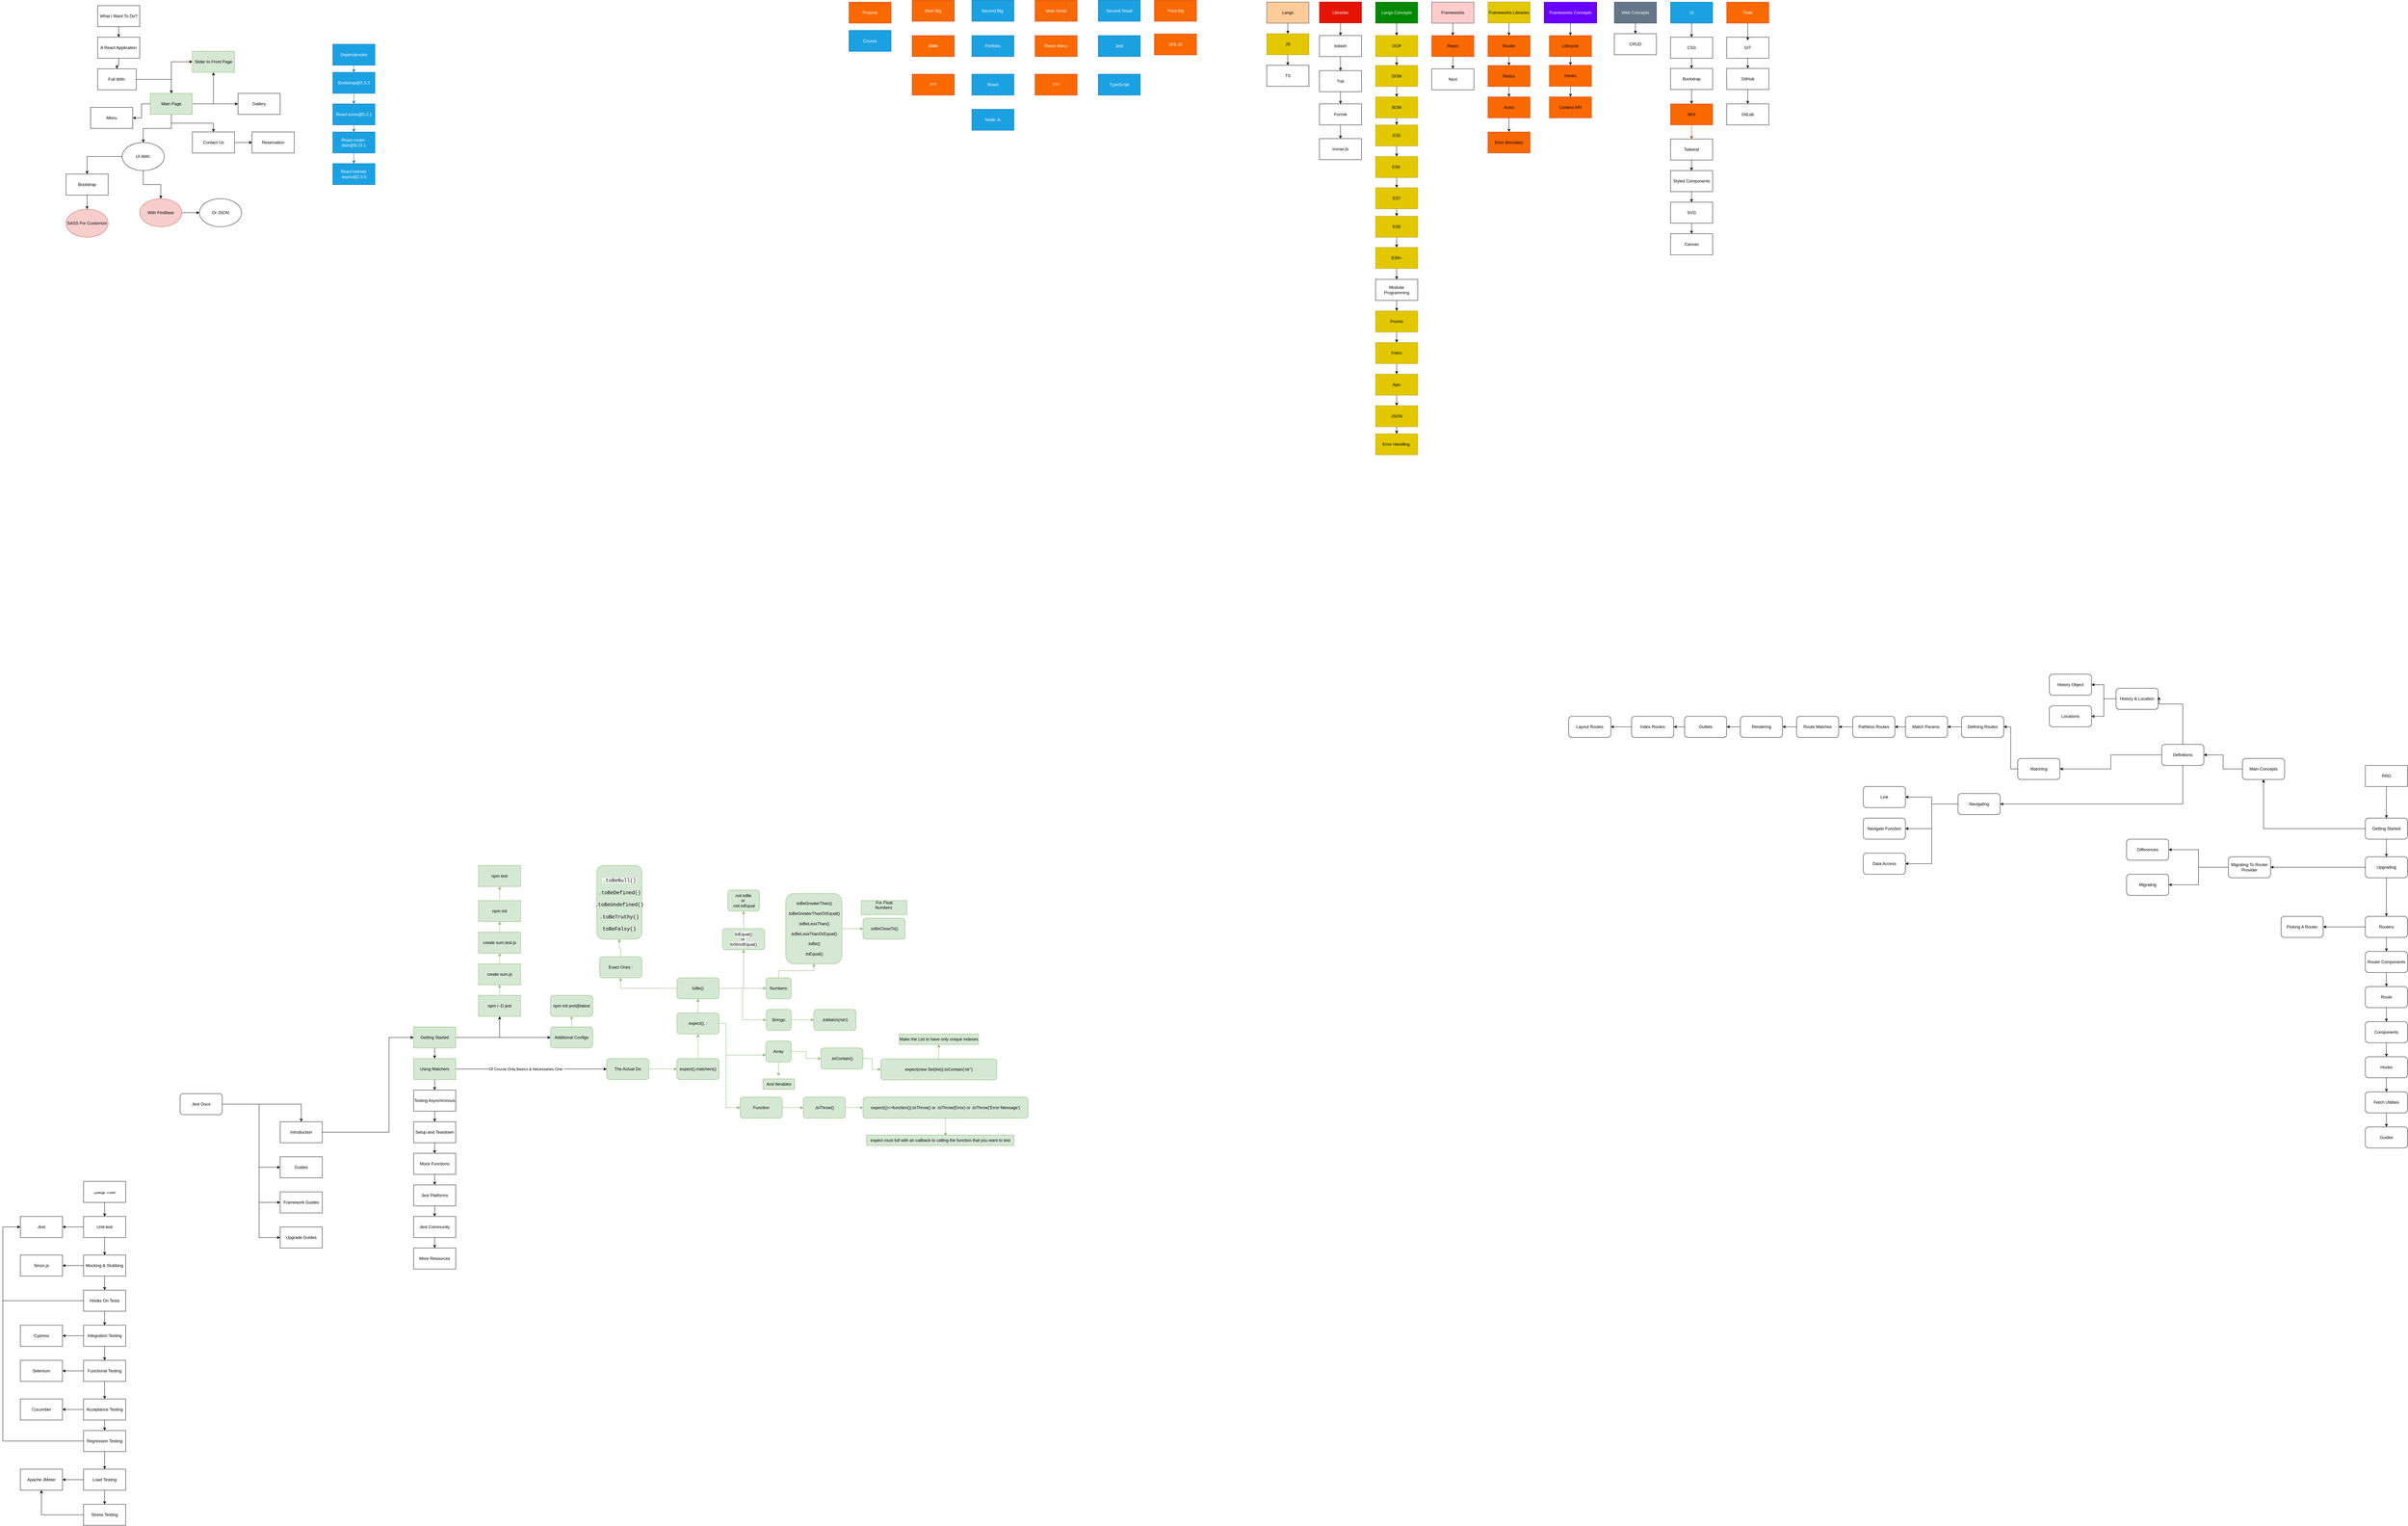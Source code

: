 <mxfile version="24.6.4" type="github" pages="2">
  <diagram name="Page-1" id="LG2aejodbbx1wu4bJTzq">
    <mxGraphModel dx="9203" dy="1786" grid="1" gridSize="10" guides="1" tooltips="1" connect="1" arrows="1" fold="1" page="1" pageScale="1" pageWidth="850" pageHeight="1100" math="0" shadow="0">
      <root>
        <mxCell id="0" />
        <mxCell id="1" parent="0" />
        <mxCell id="WAkmFwhDYBlKhz74opgl-15" style="edgeStyle=orthogonalEdgeStyle;rounded=0;orthogonalLoop=1;jettySize=auto;html=1;" parent="1" source="WAkmFwhDYBlKhz74opgl-16" target="WAkmFwhDYBlKhz74opgl-18" edge="1">
          <mxGeometry relative="1" as="geometry">
            <mxPoint x="-4020" y="160" as="targetPoint" />
          </mxGeometry>
        </mxCell>
        <mxCell id="WAkmFwhDYBlKhz74opgl-16" value="What I Want To Do?" style="rounded=0;whiteSpace=wrap;html=1;" parent="1" vertex="1">
          <mxGeometry x="-4080" y="70" width="120" height="60" as="geometry" />
        </mxCell>
        <mxCell id="WAkmFwhDYBlKhz74opgl-17" style="edgeStyle=orthogonalEdgeStyle;rounded=0;orthogonalLoop=1;jettySize=auto;html=1;" parent="1" source="WAkmFwhDYBlKhz74opgl-18" target="WAkmFwhDYBlKhz74opgl-20" edge="1">
          <mxGeometry relative="1" as="geometry">
            <mxPoint x="-4020" y="260" as="targetPoint" />
          </mxGeometry>
        </mxCell>
        <mxCell id="WAkmFwhDYBlKhz74opgl-18" value="A React Application" style="rounded=0;whiteSpace=wrap;html=1;" parent="1" vertex="1">
          <mxGeometry x="-4080" y="160" width="120" height="60" as="geometry" />
        </mxCell>
        <mxCell id="WAkmFwhDYBlKhz74opgl-19" style="edgeStyle=orthogonalEdgeStyle;rounded=0;orthogonalLoop=1;jettySize=auto;html=1;" parent="1" source="WAkmFwhDYBlKhz74opgl-20" target="WAkmFwhDYBlKhz74opgl-27" edge="1">
          <mxGeometry relative="1" as="geometry">
            <mxPoint x="-3910" y="280" as="targetPoint" />
            <Array as="points">
              <mxPoint x="-3870" y="280" />
            </Array>
          </mxGeometry>
        </mxCell>
        <mxCell id="WAkmFwhDYBlKhz74opgl-20" value="Full With:" style="rounded=0;whiteSpace=wrap;html=1;" parent="1" vertex="1">
          <mxGeometry x="-4080" y="250" width="110" height="60" as="geometry" />
        </mxCell>
        <mxCell id="WAkmFwhDYBlKhz74opgl-21" value="Menu" style="rounded=0;whiteSpace=wrap;html=1;" parent="1" vertex="1">
          <mxGeometry x="-4100" y="360" width="120" height="60" as="geometry" />
        </mxCell>
        <mxCell id="WAkmFwhDYBlKhz74opgl-22" style="edgeStyle=orthogonalEdgeStyle;rounded=0;orthogonalLoop=1;jettySize=auto;html=1;" parent="1" source="WAkmFwhDYBlKhz74opgl-27" target="WAkmFwhDYBlKhz74opgl-29" edge="1">
          <mxGeometry relative="1" as="geometry">
            <mxPoint x="-3780" y="350" as="targetPoint" />
          </mxGeometry>
        </mxCell>
        <mxCell id="WAkmFwhDYBlKhz74opgl-23" style="edgeStyle=orthogonalEdgeStyle;rounded=0;orthogonalLoop=1;jettySize=auto;html=1;" parent="1" source="WAkmFwhDYBlKhz74opgl-27" target="WAkmFwhDYBlKhz74opgl-21" edge="1">
          <mxGeometry relative="1" as="geometry" />
        </mxCell>
        <mxCell id="WAkmFwhDYBlKhz74opgl-24" style="edgeStyle=orthogonalEdgeStyle;rounded=0;orthogonalLoop=1;jettySize=auto;html=1;entryX=0.5;entryY=0;entryDx=0;entryDy=0;" parent="1" source="WAkmFwhDYBlKhz74opgl-27" target="WAkmFwhDYBlKhz74opgl-33" edge="1">
          <mxGeometry relative="1" as="geometry" />
        </mxCell>
        <mxCell id="WAkmFwhDYBlKhz74opgl-25" style="edgeStyle=orthogonalEdgeStyle;rounded=0;orthogonalLoop=1;jettySize=auto;html=1;entryX=0;entryY=0.5;entryDx=0;entryDy=0;" parent="1" source="WAkmFwhDYBlKhz74opgl-27" target="WAkmFwhDYBlKhz74opgl-31" edge="1">
          <mxGeometry relative="1" as="geometry" />
        </mxCell>
        <mxCell id="WAkmFwhDYBlKhz74opgl-26" value="" style="edgeStyle=orthogonalEdgeStyle;rounded=0;orthogonalLoop=1;jettySize=auto;html=1;" parent="1" source="WAkmFwhDYBlKhz74opgl-27" target="WAkmFwhDYBlKhz74opgl-36" edge="1">
          <mxGeometry relative="1" as="geometry" />
        </mxCell>
        <mxCell id="WAkmFwhDYBlKhz74opgl-27" value="Main Page" style="rounded=0;whiteSpace=wrap;html=1;fillColor=#d5e8d4;strokeColor=#82b366;" parent="1" vertex="1">
          <mxGeometry x="-3930" y="320" width="120" height="60" as="geometry" />
        </mxCell>
        <mxCell id="WAkmFwhDYBlKhz74opgl-28" style="edgeStyle=orthogonalEdgeStyle;rounded=0;orthogonalLoop=1;jettySize=auto;html=1;entryX=0.5;entryY=1;entryDx=0;entryDy=0;" parent="1" source="WAkmFwhDYBlKhz74opgl-29" target="WAkmFwhDYBlKhz74opgl-31" edge="1">
          <mxGeometry relative="1" as="geometry" />
        </mxCell>
        <mxCell id="WAkmFwhDYBlKhz74opgl-29" value="Gallery" style="rounded=0;whiteSpace=wrap;html=1;" parent="1" vertex="1">
          <mxGeometry x="-3680" y="320" width="120" height="60" as="geometry" />
        </mxCell>
        <mxCell id="WAkmFwhDYBlKhz74opgl-30" value="Reservation" style="rounded=0;whiteSpace=wrap;html=1;" parent="1" vertex="1">
          <mxGeometry x="-3640" y="430" width="120" height="60" as="geometry" />
        </mxCell>
        <mxCell id="WAkmFwhDYBlKhz74opgl-31" value="Slider In Front Page" style="rounded=0;whiteSpace=wrap;html=1;fillColor=#d5e8d4;strokeColor=#82b366;" parent="1" vertex="1">
          <mxGeometry x="-3810" y="200" width="120" height="60" as="geometry" />
        </mxCell>
        <mxCell id="WAkmFwhDYBlKhz74opgl-32" style="edgeStyle=orthogonalEdgeStyle;rounded=0;orthogonalLoop=1;jettySize=auto;html=1;entryX=0;entryY=0.5;entryDx=0;entryDy=0;" parent="1" source="WAkmFwhDYBlKhz74opgl-33" target="WAkmFwhDYBlKhz74opgl-30" edge="1">
          <mxGeometry relative="1" as="geometry" />
        </mxCell>
        <mxCell id="WAkmFwhDYBlKhz74opgl-33" value="Contact Us" style="rounded=0;whiteSpace=wrap;html=1;" parent="1" vertex="1">
          <mxGeometry x="-3810" y="430" width="120" height="60" as="geometry" />
        </mxCell>
        <mxCell id="WAkmFwhDYBlKhz74opgl-34" style="edgeStyle=orthogonalEdgeStyle;rounded=0;orthogonalLoop=1;jettySize=auto;html=1;" parent="1" source="WAkmFwhDYBlKhz74opgl-36" target="WAkmFwhDYBlKhz74opgl-38" edge="1">
          <mxGeometry relative="1" as="geometry">
            <mxPoint x="-4070" y="560" as="targetPoint" />
          </mxGeometry>
        </mxCell>
        <mxCell id="WAkmFwhDYBlKhz74opgl-35" style="edgeStyle=orthogonalEdgeStyle;rounded=0;orthogonalLoop=1;jettySize=auto;html=1;" parent="1" source="WAkmFwhDYBlKhz74opgl-36" target="WAkmFwhDYBlKhz74opgl-41" edge="1">
          <mxGeometry relative="1" as="geometry" />
        </mxCell>
        <mxCell id="WAkmFwhDYBlKhz74opgl-36" value="UI With:" style="ellipse;whiteSpace=wrap;html=1;rounded=0;" parent="1" vertex="1">
          <mxGeometry x="-4010" y="460" width="120" height="80" as="geometry" />
        </mxCell>
        <mxCell id="WAkmFwhDYBlKhz74opgl-37" style="edgeStyle=orthogonalEdgeStyle;rounded=0;orthogonalLoop=1;jettySize=auto;html=1;" parent="1" source="WAkmFwhDYBlKhz74opgl-38" target="WAkmFwhDYBlKhz74opgl-39" edge="1">
          <mxGeometry relative="1" as="geometry">
            <mxPoint x="-4110" y="640" as="targetPoint" />
          </mxGeometry>
        </mxCell>
        <mxCell id="WAkmFwhDYBlKhz74opgl-38" value="Bootstrap" style="rounded=0;whiteSpace=wrap;html=1;" parent="1" vertex="1">
          <mxGeometry x="-4170" y="550" width="120" height="60" as="geometry" />
        </mxCell>
        <mxCell id="WAkmFwhDYBlKhz74opgl-39" value="SASS For Customize" style="ellipse;whiteSpace=wrap;html=1;fillColor=#f8cecc;strokeColor=#b85450;rounded=0;" parent="1" vertex="1">
          <mxGeometry x="-4170" y="650" width="120" height="80" as="geometry" />
        </mxCell>
        <mxCell id="WAkmFwhDYBlKhz74opgl-40" style="edgeStyle=orthogonalEdgeStyle;rounded=0;orthogonalLoop=1;jettySize=auto;html=1;" parent="1" source="WAkmFwhDYBlKhz74opgl-41" target="WAkmFwhDYBlKhz74opgl-42" edge="1">
          <mxGeometry relative="1" as="geometry">
            <mxPoint x="-3780" y="660" as="targetPoint" />
          </mxGeometry>
        </mxCell>
        <mxCell id="WAkmFwhDYBlKhz74opgl-41" value="With FireBase" style="ellipse;whiteSpace=wrap;html=1;fillColor=#f8cecc;strokeColor=#b85450;rounded=0;" parent="1" vertex="1">
          <mxGeometry x="-3960" y="620" width="120" height="80" as="geometry" />
        </mxCell>
        <mxCell id="WAkmFwhDYBlKhz74opgl-42" value="Or JSON" style="ellipse;whiteSpace=wrap;html=1;rounded=0;" parent="1" vertex="1">
          <mxGeometry x="-3790" y="620" width="120" height="80" as="geometry" />
        </mxCell>
        <mxCell id="WAkmFwhDYBlKhz74opgl-43" style="edgeStyle=orthogonalEdgeStyle;rounded=0;orthogonalLoop=1;jettySize=auto;html=1;fillColor=#1ba1e2;strokeColor=#006EAF;" parent="1" source="WAkmFwhDYBlKhz74opgl-44" target="WAkmFwhDYBlKhz74opgl-46" edge="1">
          <mxGeometry relative="1" as="geometry">
            <mxPoint x="-3350" y="290" as="targetPoint" />
          </mxGeometry>
        </mxCell>
        <mxCell id="WAkmFwhDYBlKhz74opgl-44" value="Dependencies" style="rounded=0;whiteSpace=wrap;html=1;fillColor=#1ba1e2;fontColor=#ffffff;strokeColor=#006EAF;" parent="1" vertex="1">
          <mxGeometry x="-3410" y="180" width="120" height="60" as="geometry" />
        </mxCell>
        <mxCell id="WAkmFwhDYBlKhz74opgl-45" style="edgeStyle=orthogonalEdgeStyle;rounded=0;orthogonalLoop=1;jettySize=auto;html=1;fillColor=#1ba1e2;strokeColor=#006EAF;" parent="1" source="WAkmFwhDYBlKhz74opgl-46" target="WAkmFwhDYBlKhz74opgl-48" edge="1">
          <mxGeometry relative="1" as="geometry">
            <mxPoint x="-3350" y="360" as="targetPoint" />
          </mxGeometry>
        </mxCell>
        <mxCell id="WAkmFwhDYBlKhz74opgl-46" value="Bootstrap@5.3.3" style="rounded=0;whiteSpace=wrap;html=1;fillColor=#1ba1e2;fontColor=#ffffff;strokeColor=#006EAF;" parent="1" vertex="1">
          <mxGeometry x="-3410" y="260" width="120" height="60" as="geometry" />
        </mxCell>
        <mxCell id="WAkmFwhDYBlKhz74opgl-47" style="edgeStyle=orthogonalEdgeStyle;rounded=0;orthogonalLoop=1;jettySize=auto;html=1;fillColor=#1ba1e2;strokeColor=#006EAF;" parent="1" source="WAkmFwhDYBlKhz74opgl-48" target="WAkmFwhDYBlKhz74opgl-50" edge="1">
          <mxGeometry relative="1" as="geometry">
            <mxPoint x="-3350" y="440" as="targetPoint" />
          </mxGeometry>
        </mxCell>
        <mxCell id="WAkmFwhDYBlKhz74opgl-48" value="React-icons@5.2.1" style="rounded=0;whiteSpace=wrap;html=1;fillColor=#1ba1e2;fontColor=#ffffff;strokeColor=#006EAF;" parent="1" vertex="1">
          <mxGeometry x="-3410" y="350" width="120" height="60" as="geometry" />
        </mxCell>
        <mxCell id="WAkmFwhDYBlKhz74opgl-49" style="edgeStyle=orthogonalEdgeStyle;rounded=0;orthogonalLoop=1;jettySize=auto;html=1;fillColor=#1ba1e2;strokeColor=#006EAF;" parent="1" source="WAkmFwhDYBlKhz74opgl-50" target="WAkmFwhDYBlKhz74opgl-51" edge="1">
          <mxGeometry relative="1" as="geometry">
            <mxPoint x="-3350" y="530" as="targetPoint" />
          </mxGeometry>
        </mxCell>
        <mxCell id="WAkmFwhDYBlKhz74opgl-50" value="React-router-dom@6.23.1" style="rounded=0;whiteSpace=wrap;html=1;fillColor=#1ba1e2;fontColor=#ffffff;strokeColor=#006EAF;" parent="1" vertex="1">
          <mxGeometry x="-3410" y="430" width="120" height="60" as="geometry" />
        </mxCell>
        <mxCell id="WAkmFwhDYBlKhz74opgl-51" value="React-helmet-async@2.0.5" style="rounded=0;whiteSpace=wrap;html=1;fillColor=#1ba1e2;fontColor=#ffffff;strokeColor=#006EAF;" parent="1" vertex="1">
          <mxGeometry x="-3410" y="520" width="120" height="60" as="geometry" />
        </mxCell>
        <mxCell id="21lJ2NOi-cD1stFfHJMY-4" style="edgeStyle=orthogonalEdgeStyle;rounded=0;orthogonalLoop=1;jettySize=auto;html=1;" parent="1" source="21lJ2NOi-cD1stFfHJMY-3" target="21lJ2NOi-cD1stFfHJMY-5" edge="1">
          <mxGeometry relative="1" as="geometry">
            <mxPoint x="-4060" y="3670" as="targetPoint" />
          </mxGeometry>
        </mxCell>
        <mxCell id="21lJ2NOi-cD1stFfHJMY-3" value="تست نویسی" style="rounded=0;whiteSpace=wrap;html=1;" parent="1" vertex="1">
          <mxGeometry x="-4120" y="3420" width="120" height="60" as="geometry" />
        </mxCell>
        <mxCell id="21lJ2NOi-cD1stFfHJMY-6" style="edgeStyle=orthogonalEdgeStyle;rounded=0;orthogonalLoop=1;jettySize=auto;html=1;" parent="1" source="21lJ2NOi-cD1stFfHJMY-5" target="21lJ2NOi-cD1stFfHJMY-7" edge="1">
          <mxGeometry relative="1" as="geometry">
            <mxPoint x="-4060" y="3750" as="targetPoint" />
          </mxGeometry>
        </mxCell>
        <mxCell id="21lJ2NOi-cD1stFfHJMY-22" style="edgeStyle=orthogonalEdgeStyle;rounded=0;orthogonalLoop=1;jettySize=auto;html=1;" parent="1" source="21lJ2NOi-cD1stFfHJMY-5" target="21lJ2NOi-cD1stFfHJMY-23" edge="1">
          <mxGeometry relative="1" as="geometry">
            <mxPoint x="-4200" y="3550" as="targetPoint" />
          </mxGeometry>
        </mxCell>
        <mxCell id="21lJ2NOi-cD1stFfHJMY-5" value="Unit-test" style="rounded=0;whiteSpace=wrap;html=1;" parent="1" vertex="1">
          <mxGeometry x="-4120" y="3520" width="120" height="60" as="geometry" />
        </mxCell>
        <mxCell id="21lJ2NOi-cD1stFfHJMY-8" style="edgeStyle=orthogonalEdgeStyle;rounded=0;orthogonalLoop=1;jettySize=auto;html=1;" parent="1" source="21lJ2NOi-cD1stFfHJMY-7" target="21lJ2NOi-cD1stFfHJMY-9" edge="1">
          <mxGeometry relative="1" as="geometry">
            <mxPoint x="-4060" y="3820" as="targetPoint" />
          </mxGeometry>
        </mxCell>
        <mxCell id="21lJ2NOi-cD1stFfHJMY-25" style="edgeStyle=orthogonalEdgeStyle;rounded=0;orthogonalLoop=1;jettySize=auto;html=1;" parent="1" source="21lJ2NOi-cD1stFfHJMY-7" target="21lJ2NOi-cD1stFfHJMY-26" edge="1">
          <mxGeometry relative="1" as="geometry">
            <mxPoint x="-4180" y="3660" as="targetPoint" />
          </mxGeometry>
        </mxCell>
        <mxCell id="21lJ2NOi-cD1stFfHJMY-7" value="Mocking &amp;amp; Stubbing" style="rounded=0;whiteSpace=wrap;html=1;" parent="1" vertex="1">
          <mxGeometry x="-4120" y="3630" width="120" height="60" as="geometry" />
        </mxCell>
        <mxCell id="21lJ2NOi-cD1stFfHJMY-10" style="edgeStyle=orthogonalEdgeStyle;rounded=0;orthogonalLoop=1;jettySize=auto;html=1;" parent="1" source="21lJ2NOi-cD1stFfHJMY-9" target="21lJ2NOi-cD1stFfHJMY-11" edge="1">
          <mxGeometry relative="1" as="geometry">
            <mxPoint x="-4060" y="3900" as="targetPoint" />
          </mxGeometry>
        </mxCell>
        <mxCell id="21lJ2NOi-cD1stFfHJMY-27" style="edgeStyle=orthogonalEdgeStyle;rounded=0;orthogonalLoop=1;jettySize=auto;html=1;entryX=0;entryY=0.5;entryDx=0;entryDy=0;" parent="1" source="21lJ2NOi-cD1stFfHJMY-9" target="21lJ2NOi-cD1stFfHJMY-23" edge="1">
          <mxGeometry relative="1" as="geometry">
            <Array as="points">
              <mxPoint x="-4350" y="3760" />
              <mxPoint x="-4350" y="3550" />
            </Array>
          </mxGeometry>
        </mxCell>
        <mxCell id="21lJ2NOi-cD1stFfHJMY-9" value="Hooks On Tests" style="rounded=0;whiteSpace=wrap;html=1;" parent="1" vertex="1">
          <mxGeometry x="-4120" y="3730" width="120" height="60" as="geometry" />
        </mxCell>
        <mxCell id="21lJ2NOi-cD1stFfHJMY-12" style="edgeStyle=orthogonalEdgeStyle;rounded=0;orthogonalLoop=1;jettySize=auto;html=1;" parent="1" source="21lJ2NOi-cD1stFfHJMY-11" target="21lJ2NOi-cD1stFfHJMY-13" edge="1">
          <mxGeometry relative="1" as="geometry">
            <mxPoint x="-4060" y="3980" as="targetPoint" />
          </mxGeometry>
        </mxCell>
        <mxCell id="21lJ2NOi-cD1stFfHJMY-28" style="edgeStyle=orthogonalEdgeStyle;rounded=0;orthogonalLoop=1;jettySize=auto;html=1;" parent="1" source="21lJ2NOi-cD1stFfHJMY-11" target="21lJ2NOi-cD1stFfHJMY-29" edge="1">
          <mxGeometry relative="1" as="geometry">
            <mxPoint x="-4170" y="3860" as="targetPoint" />
          </mxGeometry>
        </mxCell>
        <mxCell id="21lJ2NOi-cD1stFfHJMY-11" value="&lt;div style=&quot;text-align: left;&quot;&gt;Integration Testing&lt;/div&gt;" style="rounded=0;whiteSpace=wrap;html=1;" parent="1" vertex="1">
          <mxGeometry x="-4120" y="3830" width="120" height="60" as="geometry" />
        </mxCell>
        <mxCell id="21lJ2NOi-cD1stFfHJMY-14" style="edgeStyle=orthogonalEdgeStyle;rounded=0;orthogonalLoop=1;jettySize=auto;html=1;" parent="1" source="21lJ2NOi-cD1stFfHJMY-13" target="21lJ2NOi-cD1stFfHJMY-15" edge="1">
          <mxGeometry relative="1" as="geometry">
            <mxPoint x="-4060" y="4050" as="targetPoint" />
          </mxGeometry>
        </mxCell>
        <mxCell id="21lJ2NOi-cD1stFfHJMY-30" style="edgeStyle=orthogonalEdgeStyle;rounded=0;orthogonalLoop=1;jettySize=auto;html=1;" parent="1" source="21lJ2NOi-cD1stFfHJMY-13" target="21lJ2NOi-cD1stFfHJMY-31" edge="1">
          <mxGeometry relative="1" as="geometry">
            <mxPoint x="-4170" y="3960" as="targetPoint" />
          </mxGeometry>
        </mxCell>
        <mxCell id="21lJ2NOi-cD1stFfHJMY-13" value="Functional Testing" style="rounded=0;whiteSpace=wrap;html=1;" parent="1" vertex="1">
          <mxGeometry x="-4120" y="3930" width="120" height="60" as="geometry" />
        </mxCell>
        <mxCell id="21lJ2NOi-cD1stFfHJMY-16" style="edgeStyle=orthogonalEdgeStyle;rounded=0;orthogonalLoop=1;jettySize=auto;html=1;" parent="1" source="21lJ2NOi-cD1stFfHJMY-15" target="21lJ2NOi-cD1stFfHJMY-17" edge="1">
          <mxGeometry relative="1" as="geometry">
            <mxPoint x="-4060" y="4110" as="targetPoint" />
          </mxGeometry>
        </mxCell>
        <mxCell id="21lJ2NOi-cD1stFfHJMY-32" style="edgeStyle=orthogonalEdgeStyle;rounded=0;orthogonalLoop=1;jettySize=auto;html=1;" parent="1" source="21lJ2NOi-cD1stFfHJMY-15" target="21lJ2NOi-cD1stFfHJMY-33" edge="1">
          <mxGeometry relative="1" as="geometry">
            <mxPoint x="-4170" y="4070" as="targetPoint" />
          </mxGeometry>
        </mxCell>
        <mxCell id="21lJ2NOi-cD1stFfHJMY-15" value="Acceptance Testing" style="rounded=0;whiteSpace=wrap;html=1;" parent="1" vertex="1">
          <mxGeometry x="-4120" y="4040" width="120" height="60" as="geometry" />
        </mxCell>
        <mxCell id="21lJ2NOi-cD1stFfHJMY-18" style="edgeStyle=orthogonalEdgeStyle;rounded=0;orthogonalLoop=1;jettySize=auto;html=1;" parent="1" source="21lJ2NOi-cD1stFfHJMY-17" target="21lJ2NOi-cD1stFfHJMY-19" edge="1">
          <mxGeometry relative="1" as="geometry">
            <mxPoint x="-4070" y="4180" as="targetPoint" />
          </mxGeometry>
        </mxCell>
        <mxCell id="21lJ2NOi-cD1stFfHJMY-34" style="edgeStyle=orthogonalEdgeStyle;rounded=0;orthogonalLoop=1;jettySize=auto;html=1;entryX=0;entryY=0.5;entryDx=0;entryDy=0;" parent="1" source="21lJ2NOi-cD1stFfHJMY-17" target="21lJ2NOi-cD1stFfHJMY-23" edge="1">
          <mxGeometry relative="1" as="geometry">
            <Array as="points">
              <mxPoint x="-4350" y="4160" />
              <mxPoint x="-4350" y="3550" />
            </Array>
          </mxGeometry>
        </mxCell>
        <mxCell id="21lJ2NOi-cD1stFfHJMY-17" value="Regression Testing" style="rounded=0;whiteSpace=wrap;html=1;" parent="1" vertex="1">
          <mxGeometry x="-4120" y="4130" width="120" height="60" as="geometry" />
        </mxCell>
        <mxCell id="21lJ2NOi-cD1stFfHJMY-20" style="edgeStyle=orthogonalEdgeStyle;rounded=0;orthogonalLoop=1;jettySize=auto;html=1;" parent="1" source="21lJ2NOi-cD1stFfHJMY-19" target="21lJ2NOi-cD1stFfHJMY-21" edge="1">
          <mxGeometry relative="1" as="geometry">
            <mxPoint x="-4060" y="4250" as="targetPoint" />
          </mxGeometry>
        </mxCell>
        <mxCell id="21lJ2NOi-cD1stFfHJMY-35" style="edgeStyle=orthogonalEdgeStyle;rounded=0;orthogonalLoop=1;jettySize=auto;html=1;" parent="1" source="21lJ2NOi-cD1stFfHJMY-19" target="21lJ2NOi-cD1stFfHJMY-36" edge="1">
          <mxGeometry relative="1" as="geometry">
            <mxPoint x="-4200" y="4270" as="targetPoint" />
          </mxGeometry>
        </mxCell>
        <mxCell id="21lJ2NOi-cD1stFfHJMY-19" value="Load Testing" style="rounded=0;whiteSpace=wrap;html=1;" parent="1" vertex="1">
          <mxGeometry x="-4120" y="4240" width="120" height="60" as="geometry" />
        </mxCell>
        <mxCell id="21lJ2NOi-cD1stFfHJMY-37" style="edgeStyle=orthogonalEdgeStyle;rounded=0;orthogonalLoop=1;jettySize=auto;html=1;entryX=0.5;entryY=1;entryDx=0;entryDy=0;" parent="1" source="21lJ2NOi-cD1stFfHJMY-21" target="21lJ2NOi-cD1stFfHJMY-36" edge="1">
          <mxGeometry relative="1" as="geometry" />
        </mxCell>
        <mxCell id="21lJ2NOi-cD1stFfHJMY-21" value="Stress Testing" style="rounded=0;whiteSpace=wrap;html=1;" parent="1" vertex="1">
          <mxGeometry x="-4120" y="4340" width="120" height="60" as="geometry" />
        </mxCell>
        <mxCell id="21lJ2NOi-cD1stFfHJMY-23" value="Jest" style="rounded=0;whiteSpace=wrap;html=1;" parent="1" vertex="1">
          <mxGeometry x="-4300" y="3520" width="120" height="60" as="geometry" />
        </mxCell>
        <mxCell id="21lJ2NOi-cD1stFfHJMY-26" value="Sinon.js" style="rounded=0;whiteSpace=wrap;html=1;" parent="1" vertex="1">
          <mxGeometry x="-4300" y="3630" width="120" height="60" as="geometry" />
        </mxCell>
        <mxCell id="21lJ2NOi-cD1stFfHJMY-29" value="Cypress" style="rounded=0;whiteSpace=wrap;html=1;" parent="1" vertex="1">
          <mxGeometry x="-4300" y="3830" width="120" height="60" as="geometry" />
        </mxCell>
        <mxCell id="21lJ2NOi-cD1stFfHJMY-31" value="Selenium" style="rounded=0;whiteSpace=wrap;html=1;" parent="1" vertex="1">
          <mxGeometry x="-4300" y="3930" width="120" height="60" as="geometry" />
        </mxCell>
        <mxCell id="21lJ2NOi-cD1stFfHJMY-33" value="Cucumber" style="rounded=0;whiteSpace=wrap;html=1;" parent="1" vertex="1">
          <mxGeometry x="-4300" y="4040" width="120" height="60" as="geometry" />
        </mxCell>
        <mxCell id="21lJ2NOi-cD1stFfHJMY-36" value="Apache JMeter" style="rounded=0;whiteSpace=wrap;html=1;" parent="1" vertex="1">
          <mxGeometry x="-4300" y="4240" width="120" height="60" as="geometry" />
        </mxCell>
        <mxCell id="5qu_Tpws4hYVk-XHexlQ-2" value="&lt;font color=&quot;#ffffff&quot;&gt;Main Big&lt;/font&gt;" style="rounded=0;whiteSpace=wrap;html=1;fillColor=#fa6800;strokeColor=#C73500;fontColor=#000000;" parent="1" vertex="1">
          <mxGeometry x="-1760" y="54.75" width="120" height="60" as="geometry" />
        </mxCell>
        <mxCell id="5qu_Tpws4hYVk-XHexlQ-3" value="Second Big&amp;nbsp;" style="rounded=0;whiteSpace=wrap;html=1;fillColor=#1ba1e2;fontColor=#ffffff;strokeColor=#006EAF;" parent="1" vertex="1">
          <mxGeometry x="-1590" y="54.75" width="120" height="60" as="geometry" />
        </mxCell>
        <mxCell id="5qu_Tpws4hYVk-XHexlQ-4" value="&lt;font color=&quot;#ffffff&quot;&gt;Main Small&lt;/font&gt;" style="rounded=0;whiteSpace=wrap;html=1;fillColor=#fa6800;strokeColor=#C73500;fontColor=#000000;" parent="1" vertex="1">
          <mxGeometry x="-1410" y="54.75" width="120" height="60" as="geometry" />
        </mxCell>
        <mxCell id="5qu_Tpws4hYVk-XHexlQ-5" value="Second Small" style="rounded=0;whiteSpace=wrap;html=1;fillColor=#1ba1e2;fontColor=#ffffff;strokeColor=#006EAF;" parent="1" vertex="1">
          <mxGeometry x="-1230" y="54.75" width="120" height="60" as="geometry" />
        </mxCell>
        <mxCell id="5qu_Tpws4hYVk-XHexlQ-6" value="&lt;font color=&quot;#ffffff&quot;&gt;Projects&lt;/font&gt;" style="rounded=0;whiteSpace=wrap;html=1;fillColor=#fa6800;fontColor=#000000;strokeColor=#C73500;" parent="1" vertex="1">
          <mxGeometry x="-1940" y="60" width="120" height="60" as="geometry" />
        </mxCell>
        <mxCell id="5qu_Tpws4hYVk-XHexlQ-7" value="Course" style="rounded=0;whiteSpace=wrap;html=1;fillColor=#1ba1e2;fontColor=#ffffff;strokeColor=#006EAF;" parent="1" vertex="1">
          <mxGeometry x="-1940" y="140.5" width="120" height="60" as="geometry" />
        </mxCell>
        <mxCell id="5qu_Tpws4hYVk-XHexlQ-9" value="&lt;font color=&quot;#ffffff&quot;&gt;&lt;strike&gt;CMA&lt;/strike&gt;&lt;/font&gt;" style="rounded=0;whiteSpace=wrap;html=1;fillColor=#fa6800;strokeColor=#C73500;fontColor=#000000;" parent="1" vertex="1">
          <mxGeometry x="-1760" y="155.25" width="120" height="60" as="geometry" />
        </mxCell>
        <mxCell id="5qu_Tpws4hYVk-XHexlQ-10" value="&lt;font color=&quot;#ffffff&quot;&gt;Resto Menu&lt;/font&gt;" style="rounded=0;whiteSpace=wrap;html=1;fillColor=#fa6800;strokeColor=#C73500;fontColor=#000000;" parent="1" vertex="1">
          <mxGeometry x="-1410" y="155.25" width="120" height="60" as="geometry" />
        </mxCell>
        <mxCell id="5qu_Tpws4hYVk-XHexlQ-11" value="Portfolio" style="rounded=0;whiteSpace=wrap;html=1;fillColor=#1ba1e2;fontColor=#ffffff;strokeColor=#006EAF;" parent="1" vertex="1">
          <mxGeometry x="-1590" y="155.25" width="120" height="60" as="geometry" />
        </mxCell>
        <mxCell id="5qu_Tpws4hYVk-XHexlQ-12" value="Jest" style="rounded=0;whiteSpace=wrap;html=1;fillColor=#1ba1e2;fontColor=#ffffff;strokeColor=#006EAF;" parent="1" vertex="1">
          <mxGeometry x="-1230" y="155.25" width="120" height="60" as="geometry" />
        </mxCell>
        <mxCell id="5qu_Tpws4hYVk-XHexlQ-14" value="&lt;font color=&quot;#ffffff&quot;&gt;???&lt;/font&gt;" style="rounded=0;whiteSpace=wrap;html=1;fillColor=#fa6800;strokeColor=#C73500;fontColor=#000000;" parent="1" vertex="1">
          <mxGeometry x="-1760" y="265.25" width="120" height="60" as="geometry" />
        </mxCell>
        <mxCell id="5qu_Tpws4hYVk-XHexlQ-15" value="React" style="rounded=0;whiteSpace=wrap;html=1;fillColor=#1ba1e2;fontColor=#ffffff;strokeColor=#006EAF;" parent="1" vertex="1">
          <mxGeometry x="-1590" y="265.25" width="120" height="60" as="geometry" />
        </mxCell>
        <mxCell id="5qu_Tpws4hYVk-XHexlQ-16" value="&lt;font color=&quot;#ffffff&quot;&gt;???&lt;/font&gt;" style="rounded=0;whiteSpace=wrap;html=1;fillColor=#fa6800;strokeColor=#C73500;fontColor=#000000;" parent="1" vertex="1">
          <mxGeometry x="-1410" y="265.25" width="120" height="60" as="geometry" />
        </mxCell>
        <mxCell id="5qu_Tpws4hYVk-XHexlQ-17" value="TypeScript" style="rounded=0;whiteSpace=wrap;html=1;fillColor=#1ba1e2;fontColor=#ffffff;strokeColor=#006EAF;" parent="1" vertex="1">
          <mxGeometry x="-1230" y="265.25" width="120" height="60" as="geometry" />
        </mxCell>
        <mxCell id="5qu_Tpws4hYVk-XHexlQ-19" value="Node Js" style="rounded=0;whiteSpace=wrap;html=1;fillColor=#1ba1e2;fontColor=#ffffff;strokeColor=#006EAF;" parent="1" vertex="1">
          <mxGeometry x="-1590" y="365.25" width="120" height="60" as="geometry" />
        </mxCell>
        <mxCell id="5qu_Tpws4hYVk-XHexlQ-75" style="edgeStyle=orthogonalEdgeStyle;orthogonalLoop=1;jettySize=auto;html=1;" parent="1" source="5qu_Tpws4hYVk-XHexlQ-50" target="5qu_Tpws4hYVk-XHexlQ-76" edge="1">
          <mxGeometry relative="1" as="geometry">
            <mxPoint x="-690" y="160" as="targetPoint" />
          </mxGeometry>
        </mxCell>
        <mxCell id="5qu_Tpws4hYVk-XHexlQ-50" value="Langs" style="rounded=0;whiteSpace=wrap;html=1;fillColor=#ffcc99;strokeColor=#36393d;" parent="1" vertex="1">
          <mxGeometry x="-750" y="60" width="120" height="60" as="geometry" />
        </mxCell>
        <mxCell id="5qu_Tpws4hYVk-XHexlQ-79" style="edgeStyle=orthogonalEdgeStyle;orthogonalLoop=1;jettySize=auto;html=1;" parent="1" source="5qu_Tpws4hYVk-XHexlQ-51" target="5qu_Tpws4hYVk-XHexlQ-80" edge="1">
          <mxGeometry relative="1" as="geometry">
            <mxPoint x="-220" y="160" as="targetPoint" />
          </mxGeometry>
        </mxCell>
        <mxCell id="5qu_Tpws4hYVk-XHexlQ-51" value="Frameworks" style="rounded=0;whiteSpace=wrap;html=1;fillColor=#ffcccc;strokeColor=#36393d;" parent="1" vertex="1">
          <mxGeometry x="-280" y="60" width="120" height="60" as="geometry" />
        </mxCell>
        <mxCell id="t7uOLipdMdpGI0Sn48ZS-20" style="edgeStyle=orthogonalEdgeStyle;rounded=0;orthogonalLoop=1;jettySize=auto;html=1;" parent="1" source="5qu_Tpws4hYVk-XHexlQ-52" target="t7uOLipdMdpGI0Sn48ZS-21" edge="1">
          <mxGeometry relative="1" as="geometry">
            <mxPoint x="-380" y="160" as="targetPoint" />
          </mxGeometry>
        </mxCell>
        <mxCell id="5qu_Tpws4hYVk-XHexlQ-52" value="Langs Concepts" style="rounded=0;whiteSpace=wrap;html=1;fillColor=#008a00;strokeColor=#005700;fontColor=#ffffff;" parent="1" vertex="1">
          <mxGeometry x="-440" y="60" width="120" height="60" as="geometry" />
        </mxCell>
        <mxCell id="5qu_Tpws4hYVk-XHexlQ-69" style="edgeStyle=orthogonalEdgeStyle;orthogonalLoop=1;jettySize=auto;html=1;" parent="1" source="5qu_Tpws4hYVk-XHexlQ-54" target="5qu_Tpws4hYVk-XHexlQ-70" edge="1">
          <mxGeometry relative="1" as="geometry">
            <mxPoint x="460.0" y="160" as="targetPoint" />
          </mxGeometry>
        </mxCell>
        <mxCell id="5qu_Tpws4hYVk-XHexlQ-54" value="UI" style="rounded=0;whiteSpace=wrap;html=1;fillColor=#1ba1e2;strokeColor=#006EAF;fontColor=#ffffff;" parent="1" vertex="1">
          <mxGeometry x="400" y="60" width="120" height="60" as="geometry" />
        </mxCell>
        <mxCell id="5qu_Tpws4hYVk-XHexlQ-87" style="edgeStyle=orthogonalEdgeStyle;orthogonalLoop=1;jettySize=auto;html=1;" parent="1" source="5qu_Tpws4hYVk-XHexlQ-55" target="5qu_Tpws4hYVk-XHexlQ-88" edge="1">
          <mxGeometry relative="1" as="geometry">
            <mxPoint x="115" y="150" as="targetPoint" />
          </mxGeometry>
        </mxCell>
        <mxCell id="5qu_Tpws4hYVk-XHexlQ-55" value="Frameworks Concepts" style="rounded=0;whiteSpace=wrap;html=1;fillColor=#6a00ff;strokeColor=#3700CC;fontColor=#ffffff;" parent="1" vertex="1">
          <mxGeometry x="40" y="60" width="150" height="60" as="geometry" />
        </mxCell>
        <mxCell id="5qu_Tpws4hYVk-XHexlQ-57" value="&lt;font color=&quot;#ffffff&quot;&gt;Tools&lt;/font&gt;" style="rounded=0;whiteSpace=wrap;html=1;fillColor=#fa6800;strokeColor=#C73500;fontColor=#000000;" parent="1" vertex="1">
          <mxGeometry x="560" y="60" width="120" height="60" as="geometry" />
        </mxCell>
        <mxCell id="t7uOLipdMdpGI0Sn48ZS-8" style="edgeStyle=orthogonalEdgeStyle;rounded=0;orthogonalLoop=1;jettySize=auto;html=1;" parent="1" source="5qu_Tpws4hYVk-XHexlQ-58" target="t7uOLipdMdpGI0Sn48ZS-9" edge="1">
          <mxGeometry relative="1" as="geometry">
            <mxPoint x="-540" y="160" as="targetPoint" />
          </mxGeometry>
        </mxCell>
        <mxCell id="5qu_Tpws4hYVk-XHexlQ-58" value="Libraries" style="rounded=0;whiteSpace=wrap;html=1;fillColor=#e51400;strokeColor=#B20000;fontColor=#ffffff;" parent="1" vertex="1">
          <mxGeometry x="-600" y="59.5" width="120" height="60" as="geometry" />
        </mxCell>
        <mxCell id="5qu_Tpws4hYVk-XHexlQ-83" style="edgeStyle=orthogonalEdgeStyle;orthogonalLoop=1;jettySize=auto;html=1;" parent="1" source="5qu_Tpws4hYVk-XHexlQ-59" target="5qu_Tpws4hYVk-XHexlQ-84" edge="1">
          <mxGeometry relative="1" as="geometry">
            <mxPoint x="-60" y="160" as="targetPoint" />
          </mxGeometry>
        </mxCell>
        <mxCell id="5qu_Tpws4hYVk-XHexlQ-59" value="Frameworks Libraries" style="rounded=0;whiteSpace=wrap;html=1;fillColor=#e3c800;strokeColor=#B09500;fontColor=#000000;" parent="1" vertex="1">
          <mxGeometry x="-120" y="59.5" width="120" height="60" as="geometry" />
        </mxCell>
        <mxCell id="5qu_Tpws4hYVk-XHexlQ-66" style="edgeStyle=orthogonalEdgeStyle;orthogonalLoop=1;jettySize=auto;html=1;" parent="1" source="5qu_Tpws4hYVk-XHexlQ-62" target="5qu_Tpws4hYVk-XHexlQ-64" edge="1">
          <mxGeometry relative="1" as="geometry" />
        </mxCell>
        <mxCell id="5qu_Tpws4hYVk-XHexlQ-62" value="GIT" style="rounded=0;whiteSpace=wrap;html=1;" parent="1" vertex="1">
          <mxGeometry x="560" y="160" width="120" height="60" as="geometry" />
        </mxCell>
        <mxCell id="5qu_Tpws4hYVk-XHexlQ-63" style="edgeStyle=orthogonalEdgeStyle;rounded=0;orthogonalLoop=1;jettySize=auto;html=1;entryX=0.5;entryY=0.158;entryDx=0;entryDy=0;entryPerimeter=0;" parent="1" source="5qu_Tpws4hYVk-XHexlQ-57" target="5qu_Tpws4hYVk-XHexlQ-62" edge="1">
          <mxGeometry relative="1" as="geometry" />
        </mxCell>
        <mxCell id="5qu_Tpws4hYVk-XHexlQ-65" style="edgeStyle=orthogonalEdgeStyle;orthogonalLoop=1;jettySize=auto;html=1;" parent="1" source="5qu_Tpws4hYVk-XHexlQ-64" target="5qu_Tpws4hYVk-XHexlQ-67" edge="1">
          <mxGeometry relative="1" as="geometry">
            <mxPoint x="620.0" y="350.0" as="targetPoint" />
          </mxGeometry>
        </mxCell>
        <mxCell id="5qu_Tpws4hYVk-XHexlQ-64" value="GitHub" style="rounded=0;whiteSpace=wrap;html=1;" parent="1" vertex="1">
          <mxGeometry x="560" y="249" width="120" height="60" as="geometry" />
        </mxCell>
        <mxCell id="5qu_Tpws4hYVk-XHexlQ-67" value="GitLab" style="rounded=0;whiteSpace=wrap;html=1;" parent="1" vertex="1">
          <mxGeometry x="560.0" y="350.0" width="120" height="60" as="geometry" />
        </mxCell>
        <mxCell id="5qu_Tpws4hYVk-XHexlQ-71" style="edgeStyle=orthogonalEdgeStyle;orthogonalLoop=1;jettySize=auto;html=1;" parent="1" source="5qu_Tpws4hYVk-XHexlQ-70" target="5qu_Tpws4hYVk-XHexlQ-72" edge="1">
          <mxGeometry relative="1" as="geometry">
            <mxPoint x="460.0" y="260" as="targetPoint" />
          </mxGeometry>
        </mxCell>
        <mxCell id="5qu_Tpws4hYVk-XHexlQ-70" value="CSS" style="rounded=0;whiteSpace=wrap;html=1;" parent="1" vertex="1">
          <mxGeometry x="400.0" y="160" width="120" height="60" as="geometry" />
        </mxCell>
        <mxCell id="5qu_Tpws4hYVk-XHexlQ-73" style="edgeStyle=orthogonalEdgeStyle;orthogonalLoop=1;jettySize=auto;html=1;" parent="1" source="5qu_Tpws4hYVk-XHexlQ-72" target="5qu_Tpws4hYVk-XHexlQ-74" edge="1">
          <mxGeometry relative="1" as="geometry">
            <mxPoint x="460.0" y="350.0" as="targetPoint" />
          </mxGeometry>
        </mxCell>
        <mxCell id="5qu_Tpws4hYVk-XHexlQ-72" value="Bootstrap" style="rounded=0;whiteSpace=wrap;html=1;" parent="1" vertex="1">
          <mxGeometry x="400.0" y="249" width="120" height="60" as="geometry" />
        </mxCell>
        <mxCell id="t7uOLipdMdpGI0Sn48ZS-48" style="edgeStyle=orthogonalEdgeStyle;rounded=0;orthogonalLoop=1;jettySize=auto;html=1;fillColor=#fa6800;strokeColor=#C73500;" parent="1" source="5qu_Tpws4hYVk-XHexlQ-74" target="t7uOLipdMdpGI0Sn48ZS-50" edge="1">
          <mxGeometry relative="1" as="geometry">
            <mxPoint x="460.0" y="450" as="targetPoint" />
          </mxGeometry>
        </mxCell>
        <mxCell id="5qu_Tpws4hYVk-XHexlQ-74" value="MUI" style="rounded=0;whiteSpace=wrap;html=1;fillColor=#fa6800;fontColor=#000000;strokeColor=#C73500;" parent="1" vertex="1">
          <mxGeometry x="400.0" y="350.0" width="120" height="60" as="geometry" />
        </mxCell>
        <mxCell id="5qu_Tpws4hYVk-XHexlQ-77" style="edgeStyle=orthogonalEdgeStyle;orthogonalLoop=1;jettySize=auto;html=1;" parent="1" source="5qu_Tpws4hYVk-XHexlQ-76" target="5qu_Tpws4hYVk-XHexlQ-78" edge="1">
          <mxGeometry relative="1" as="geometry">
            <mxPoint x="-690" y="260" as="targetPoint" />
          </mxGeometry>
        </mxCell>
        <mxCell id="5qu_Tpws4hYVk-XHexlQ-76" value="JS" style="rounded=0;whiteSpace=wrap;html=1;glass=0;shadow=0;fillColor=#e3c800;fontColor=#000000;strokeColor=#B09500;" parent="1" vertex="1">
          <mxGeometry x="-750" y="150" width="120" height="60" as="geometry" />
        </mxCell>
        <mxCell id="5qu_Tpws4hYVk-XHexlQ-78" value="TS" style="rounded=0;whiteSpace=wrap;html=1;" parent="1" vertex="1">
          <mxGeometry x="-750" y="240" width="120" height="60" as="geometry" />
        </mxCell>
        <mxCell id="5qu_Tpws4hYVk-XHexlQ-81" style="edgeStyle=orthogonalEdgeStyle;orthogonalLoop=1;jettySize=auto;html=1;" parent="1" source="5qu_Tpws4hYVk-XHexlQ-80" target="5qu_Tpws4hYVk-XHexlQ-82" edge="1">
          <mxGeometry relative="1" as="geometry">
            <mxPoint x="-220" y="250" as="targetPoint" />
          </mxGeometry>
        </mxCell>
        <mxCell id="5qu_Tpws4hYVk-XHexlQ-80" value="React" style="rounded=0;whiteSpace=wrap;html=1;fillColor=#fa6800;fontColor=#000000;strokeColor=#C73500;" parent="1" vertex="1">
          <mxGeometry x="-280" y="155.25" width="120" height="60" as="geometry" />
        </mxCell>
        <mxCell id="5qu_Tpws4hYVk-XHexlQ-82" value="Next" style="rounded=0;whiteSpace=wrap;html=1;" parent="1" vertex="1">
          <mxGeometry x="-280" y="250" width="120" height="60" as="geometry" />
        </mxCell>
        <mxCell id="5qu_Tpws4hYVk-XHexlQ-85" style="edgeStyle=orthogonalEdgeStyle;orthogonalLoop=1;jettySize=auto;html=1;" parent="1" source="5qu_Tpws4hYVk-XHexlQ-84" target="5qu_Tpws4hYVk-XHexlQ-86" edge="1">
          <mxGeometry relative="1" as="geometry">
            <mxPoint x="-60" y="250" as="targetPoint" />
          </mxGeometry>
        </mxCell>
        <mxCell id="5qu_Tpws4hYVk-XHexlQ-84" value="Router" style="rounded=0;whiteSpace=wrap;html=1;fillColor=#fa6800;fontColor=#000000;strokeColor=#C73500;" parent="1" vertex="1">
          <mxGeometry x="-120" y="155.25" width="120" height="60" as="geometry" />
        </mxCell>
        <mxCell id="t7uOLipdMdpGI0Sn48ZS-6" style="edgeStyle=orthogonalEdgeStyle;rounded=0;orthogonalLoop=1;jettySize=auto;html=1;" parent="1" source="5qu_Tpws4hYVk-XHexlQ-86" target="t7uOLipdMdpGI0Sn48ZS-7" edge="1">
          <mxGeometry relative="1" as="geometry">
            <mxPoint x="-60" y="330" as="targetPoint" />
          </mxGeometry>
        </mxCell>
        <mxCell id="5qu_Tpws4hYVk-XHexlQ-86" value="Redux" style="rounded=0;whiteSpace=wrap;html=1;fillColor=#fa6800;fontColor=#000000;strokeColor=#C73500;" parent="1" vertex="1">
          <mxGeometry x="-120" y="240.5" width="120" height="60" as="geometry" />
        </mxCell>
        <mxCell id="5qu_Tpws4hYVk-XHexlQ-89" style="edgeStyle=orthogonalEdgeStyle;orthogonalLoop=1;jettySize=auto;html=1;" parent="1" source="5qu_Tpws4hYVk-XHexlQ-88" target="5qu_Tpws4hYVk-XHexlQ-90" edge="1">
          <mxGeometry relative="1" as="geometry">
            <mxPoint x="115" y="250" as="targetPoint" />
          </mxGeometry>
        </mxCell>
        <mxCell id="5qu_Tpws4hYVk-XHexlQ-88" value="Lifecycle" style="rounded=0;whiteSpace=wrap;html=1;fillColor=#fa6800;fontColor=#000000;strokeColor=#C73500;" parent="1" vertex="1">
          <mxGeometry x="55" y="155.25" width="120" height="60" as="geometry" />
        </mxCell>
        <mxCell id="t7uOLipdMdpGI0Sn48ZS-1" style="edgeStyle=orthogonalEdgeStyle;rounded=0;orthogonalLoop=1;jettySize=auto;html=1;" parent="1" source="5qu_Tpws4hYVk-XHexlQ-90" target="t7uOLipdMdpGI0Sn48ZS-2" edge="1">
          <mxGeometry relative="1" as="geometry">
            <mxPoint x="120" y="360" as="targetPoint" />
          </mxGeometry>
        </mxCell>
        <mxCell id="5qu_Tpws4hYVk-XHexlQ-90" value="Hooks" style="rounded=0;whiteSpace=wrap;html=1;fillColor=#fa6800;fontColor=#000000;strokeColor=#C73500;" parent="1" vertex="1">
          <mxGeometry x="55" y="240" width="120" height="60" as="geometry" />
        </mxCell>
        <mxCell id="t7uOLipdMdpGI0Sn48ZS-2" value="Context API" style="rounded=0;whiteSpace=wrap;html=1;fillColor=#fa6800;fontColor=#000000;strokeColor=#C73500;" parent="1" vertex="1">
          <mxGeometry x="55" y="330" width="120" height="60" as="geometry" />
        </mxCell>
        <mxCell id="t7uOLipdMdpGI0Sn48ZS-4" style="edgeStyle=orthogonalEdgeStyle;rounded=0;orthogonalLoop=1;jettySize=auto;html=1;" parent="1" source="t7uOLipdMdpGI0Sn48ZS-3" target="t7uOLipdMdpGI0Sn48ZS-5" edge="1">
          <mxGeometry relative="1" as="geometry">
            <mxPoint x="300" y="150" as="targetPoint" />
          </mxGeometry>
        </mxCell>
        <mxCell id="t7uOLipdMdpGI0Sn48ZS-3" value="Web Concepts" style="rounded=0;whiteSpace=wrap;html=1;fillColor=#647687;fontColor=#ffffff;strokeColor=#314354;" parent="1" vertex="1">
          <mxGeometry x="240" y="60" width="120" height="60" as="geometry" />
        </mxCell>
        <mxCell id="t7uOLipdMdpGI0Sn48ZS-5" value="CRUD" style="rounded=0;whiteSpace=wrap;html=1;" parent="1" vertex="1">
          <mxGeometry x="240" y="150" width="120" height="60" as="geometry" />
        </mxCell>
        <mxCell id="t7uOLipdMdpGI0Sn48ZS-16" style="edgeStyle=orthogonalEdgeStyle;rounded=0;orthogonalLoop=1;jettySize=auto;html=1;" parent="1" source="t7uOLipdMdpGI0Sn48ZS-7" target="t7uOLipdMdpGI0Sn48ZS-17" edge="1">
          <mxGeometry relative="1" as="geometry">
            <mxPoint x="-60" y="430" as="targetPoint" />
          </mxGeometry>
        </mxCell>
        <mxCell id="t7uOLipdMdpGI0Sn48ZS-7" value="Axios" style="rounded=0;whiteSpace=wrap;html=1;fillColor=#fa6800;fontColor=#000000;strokeColor=#C73500;" parent="1" vertex="1">
          <mxGeometry x="-120" y="330" width="120" height="60" as="geometry" />
        </mxCell>
        <mxCell id="t7uOLipdMdpGI0Sn48ZS-10" style="edgeStyle=orthogonalEdgeStyle;rounded=0;orthogonalLoop=1;jettySize=auto;html=1;" parent="1" source="t7uOLipdMdpGI0Sn48ZS-9" target="t7uOLipdMdpGI0Sn48ZS-11" edge="1">
          <mxGeometry relative="1" as="geometry">
            <mxPoint x="-540" y="245.25" as="targetPoint" />
          </mxGeometry>
        </mxCell>
        <mxCell id="t7uOLipdMdpGI0Sn48ZS-9" value="lodash" style="rounded=0;whiteSpace=wrap;html=1;" parent="1" vertex="1">
          <mxGeometry x="-600" y="155.25" width="120" height="60" as="geometry" />
        </mxCell>
        <mxCell id="t7uOLipdMdpGI0Sn48ZS-12" style="edgeStyle=orthogonalEdgeStyle;rounded=0;orthogonalLoop=1;jettySize=auto;html=1;" parent="1" source="t7uOLipdMdpGI0Sn48ZS-11" target="t7uOLipdMdpGI0Sn48ZS-13" edge="1">
          <mxGeometry relative="1" as="geometry">
            <mxPoint x="-540" y="345.25" as="targetPoint" />
          </mxGeometry>
        </mxCell>
        <mxCell id="t7uOLipdMdpGI0Sn48ZS-11" value="Yup" style="rounded=0;whiteSpace=wrap;html=1;" parent="1" vertex="1">
          <mxGeometry x="-600" y="255.25" width="120" height="60" as="geometry" />
        </mxCell>
        <mxCell id="t7uOLipdMdpGI0Sn48ZS-14" style="edgeStyle=orthogonalEdgeStyle;rounded=0;orthogonalLoop=1;jettySize=auto;html=1;" parent="1" source="t7uOLipdMdpGI0Sn48ZS-13" target="t7uOLipdMdpGI0Sn48ZS-15" edge="1">
          <mxGeometry relative="1" as="geometry">
            <mxPoint x="-540" y="425.25" as="targetPoint" />
          </mxGeometry>
        </mxCell>
        <mxCell id="t7uOLipdMdpGI0Sn48ZS-13" value="Formik" style="rounded=0;whiteSpace=wrap;html=1;" parent="1" vertex="1">
          <mxGeometry x="-600" y="350" width="120" height="60" as="geometry" />
        </mxCell>
        <mxCell id="t7uOLipdMdpGI0Sn48ZS-15" value="ImmerJs" style="rounded=0;whiteSpace=wrap;html=1;" parent="1" vertex="1">
          <mxGeometry x="-600" y="449" width="120" height="60" as="geometry" />
        </mxCell>
        <mxCell id="t7uOLipdMdpGI0Sn48ZS-17" value="Error Boundary" style="rounded=0;whiteSpace=wrap;html=1;fillColor=#fa6800;fontColor=#000000;strokeColor=#C73500;" parent="1" vertex="1">
          <mxGeometry x="-120" y="430" width="120" height="60" as="geometry" />
        </mxCell>
        <mxCell id="t7uOLipdMdpGI0Sn48ZS-22" style="edgeStyle=orthogonalEdgeStyle;rounded=0;orthogonalLoop=1;jettySize=auto;html=1;" parent="1" source="t7uOLipdMdpGI0Sn48ZS-21" target="t7uOLipdMdpGI0Sn48ZS-23" edge="1">
          <mxGeometry relative="1" as="geometry">
            <mxPoint x="-380" y="250" as="targetPoint" />
          </mxGeometry>
        </mxCell>
        <mxCell id="t7uOLipdMdpGI0Sn48ZS-21" value="OOP" style="rounded=0;whiteSpace=wrap;html=1;fillColor=#e3c800;fontColor=#000000;strokeColor=#B09500;" parent="1" vertex="1">
          <mxGeometry x="-440" y="155.25" width="120" height="60" as="geometry" />
        </mxCell>
        <mxCell id="t7uOLipdMdpGI0Sn48ZS-24" style="edgeStyle=orthogonalEdgeStyle;rounded=0;orthogonalLoop=1;jettySize=auto;html=1;" parent="1" source="t7uOLipdMdpGI0Sn48ZS-23" target="t7uOLipdMdpGI0Sn48ZS-25" edge="1">
          <mxGeometry relative="1" as="geometry">
            <mxPoint x="-370" y="350" as="targetPoint" />
          </mxGeometry>
        </mxCell>
        <mxCell id="t7uOLipdMdpGI0Sn48ZS-23" value="DOM" style="rounded=0;whiteSpace=wrap;html=1;fillColor=#e3c800;fontColor=#000000;strokeColor=#B09500;" parent="1" vertex="1">
          <mxGeometry x="-440" y="240.5" width="120" height="60" as="geometry" />
        </mxCell>
        <mxCell id="t7uOLipdMdpGI0Sn48ZS-26" style="edgeStyle=orthogonalEdgeStyle;rounded=0;orthogonalLoop=1;jettySize=auto;html=1;" parent="1" source="t7uOLipdMdpGI0Sn48ZS-25" target="t7uOLipdMdpGI0Sn48ZS-27" edge="1">
          <mxGeometry relative="1" as="geometry">
            <mxPoint x="-380" y="440" as="targetPoint" />
          </mxGeometry>
        </mxCell>
        <mxCell id="t7uOLipdMdpGI0Sn48ZS-25" value="BOM" style="rounded=0;whiteSpace=wrap;html=1;fillColor=#e3c800;fontColor=#000000;strokeColor=#B09500;" parent="1" vertex="1">
          <mxGeometry x="-440" y="330" width="120" height="60" as="geometry" />
        </mxCell>
        <mxCell id="t7uOLipdMdpGI0Sn48ZS-28" style="edgeStyle=orthogonalEdgeStyle;rounded=0;orthogonalLoop=1;jettySize=auto;html=1;" parent="1" source="t7uOLipdMdpGI0Sn48ZS-27" target="t7uOLipdMdpGI0Sn48ZS-29" edge="1">
          <mxGeometry relative="1" as="geometry">
            <mxPoint x="-380" y="500" as="targetPoint" />
          </mxGeometry>
        </mxCell>
        <mxCell id="t7uOLipdMdpGI0Sn48ZS-27" value="ES5" style="rounded=0;whiteSpace=wrap;html=1;fillColor=#e3c800;fontColor=#000000;strokeColor=#B09500;" parent="1" vertex="1">
          <mxGeometry x="-440" y="410" width="120" height="60" as="geometry" />
        </mxCell>
        <mxCell id="t7uOLipdMdpGI0Sn48ZS-33" style="edgeStyle=orthogonalEdgeStyle;rounded=0;orthogonalLoop=1;jettySize=auto;html=1;" parent="1" source="t7uOLipdMdpGI0Sn48ZS-29" target="t7uOLipdMdpGI0Sn48ZS-30" edge="1">
          <mxGeometry relative="1" as="geometry" />
        </mxCell>
        <mxCell id="t7uOLipdMdpGI0Sn48ZS-29" value="ES6&amp;nbsp;" style="rounded=0;whiteSpace=wrap;html=1;fillColor=#e3c800;fontColor=#000000;strokeColor=#B09500;" parent="1" vertex="1">
          <mxGeometry x="-440" y="500" width="120" height="60" as="geometry" />
        </mxCell>
        <mxCell id="t7uOLipdMdpGI0Sn48ZS-34" style="edgeStyle=orthogonalEdgeStyle;rounded=0;orthogonalLoop=1;jettySize=auto;html=1;" parent="1" source="t7uOLipdMdpGI0Sn48ZS-30" target="t7uOLipdMdpGI0Sn48ZS-31" edge="1">
          <mxGeometry relative="1" as="geometry" />
        </mxCell>
        <mxCell id="t7uOLipdMdpGI0Sn48ZS-30" value="ES7" style="rounded=0;whiteSpace=wrap;html=1;fillColor=#e3c800;fontColor=#000000;strokeColor=#B09500;" parent="1" vertex="1">
          <mxGeometry x="-440" y="589" width="120" height="60" as="geometry" />
        </mxCell>
        <mxCell id="t7uOLipdMdpGI0Sn48ZS-35" style="edgeStyle=orthogonalEdgeStyle;rounded=0;orthogonalLoop=1;jettySize=auto;html=1;" parent="1" source="t7uOLipdMdpGI0Sn48ZS-31" target="t7uOLipdMdpGI0Sn48ZS-32" edge="1">
          <mxGeometry relative="1" as="geometry" />
        </mxCell>
        <mxCell id="t7uOLipdMdpGI0Sn48ZS-31" value="ES8" style="rounded=0;whiteSpace=wrap;html=1;fillColor=#e3c800;fontColor=#000000;strokeColor=#B09500;" parent="1" vertex="1">
          <mxGeometry x="-440" y="670" width="120" height="60" as="geometry" />
        </mxCell>
        <mxCell id="t7uOLipdMdpGI0Sn48ZS-36" style="edgeStyle=orthogonalEdgeStyle;rounded=0;orthogonalLoop=1;jettySize=auto;html=1;" parent="1" source="t7uOLipdMdpGI0Sn48ZS-32" target="t7uOLipdMdpGI0Sn48ZS-37" edge="1">
          <mxGeometry relative="1" as="geometry">
            <mxPoint x="-380" y="860" as="targetPoint" />
          </mxGeometry>
        </mxCell>
        <mxCell id="t7uOLipdMdpGI0Sn48ZS-32" value="ES9+" style="rounded=0;whiteSpace=wrap;html=1;fillColor=#e3c800;fontColor=#000000;strokeColor=#B09500;" parent="1" vertex="1">
          <mxGeometry x="-440" y="759" width="120" height="60" as="geometry" />
        </mxCell>
        <mxCell id="t7uOLipdMdpGI0Sn48ZS-38" style="edgeStyle=orthogonalEdgeStyle;rounded=0;orthogonalLoop=1;jettySize=auto;html=1;" parent="1" source="t7uOLipdMdpGI0Sn48ZS-37" target="t7uOLipdMdpGI0Sn48ZS-39" edge="1">
          <mxGeometry relative="1" as="geometry">
            <mxPoint x="-380" y="960" as="targetPoint" />
          </mxGeometry>
        </mxCell>
        <mxCell id="t7uOLipdMdpGI0Sn48ZS-37" value="Modular Programming" style="rounded=0;whiteSpace=wrap;html=1;" parent="1" vertex="1">
          <mxGeometry x="-440" y="850" width="120" height="60" as="geometry" />
        </mxCell>
        <mxCell id="t7uOLipdMdpGI0Sn48ZS-40" style="edgeStyle=orthogonalEdgeStyle;rounded=0;orthogonalLoop=1;jettySize=auto;html=1;" parent="1" source="t7uOLipdMdpGI0Sn48ZS-39" target="t7uOLipdMdpGI0Sn48ZS-41" edge="1">
          <mxGeometry relative="1" as="geometry">
            <mxPoint x="-380" y="1030" as="targetPoint" />
          </mxGeometry>
        </mxCell>
        <mxCell id="t7uOLipdMdpGI0Sn48ZS-39" value="Promis" style="rounded=0;whiteSpace=wrap;html=1;fillColor=#e3c800;fontColor=#000000;strokeColor=#B09500;" parent="1" vertex="1">
          <mxGeometry x="-440" y="940" width="120" height="60" as="geometry" />
        </mxCell>
        <mxCell id="t7uOLipdMdpGI0Sn48ZS-42" style="edgeStyle=orthogonalEdgeStyle;rounded=0;orthogonalLoop=1;jettySize=auto;html=1;" parent="1" source="t7uOLipdMdpGI0Sn48ZS-41" target="t7uOLipdMdpGI0Sn48ZS-43" edge="1">
          <mxGeometry relative="1" as="geometry">
            <mxPoint x="-380" y="1130" as="targetPoint" />
          </mxGeometry>
        </mxCell>
        <mxCell id="t7uOLipdMdpGI0Sn48ZS-41" value="Fetch" style="rounded=0;whiteSpace=wrap;html=1;fillColor=#e3c800;fontColor=#000000;strokeColor=#B09500;" parent="1" vertex="1">
          <mxGeometry x="-440" y="1030" width="120" height="60" as="geometry" />
        </mxCell>
        <mxCell id="t7uOLipdMdpGI0Sn48ZS-44" style="edgeStyle=orthogonalEdgeStyle;rounded=0;orthogonalLoop=1;jettySize=auto;html=1;" parent="1" source="t7uOLipdMdpGI0Sn48ZS-43" target="t7uOLipdMdpGI0Sn48ZS-45" edge="1">
          <mxGeometry relative="1" as="geometry">
            <mxPoint x="-380" y="1220" as="targetPoint" />
          </mxGeometry>
        </mxCell>
        <mxCell id="t7uOLipdMdpGI0Sn48ZS-43" value="Ajax" style="rounded=0;whiteSpace=wrap;html=1;fillColor=#e3c800;fontColor=#000000;strokeColor=#B09500;" parent="1" vertex="1">
          <mxGeometry x="-440" y="1120" width="120" height="60" as="geometry" />
        </mxCell>
        <mxCell id="t7uOLipdMdpGI0Sn48ZS-46" style="edgeStyle=orthogonalEdgeStyle;rounded=0;orthogonalLoop=1;jettySize=auto;html=1;" parent="1" source="t7uOLipdMdpGI0Sn48ZS-45" target="t7uOLipdMdpGI0Sn48ZS-47" edge="1">
          <mxGeometry relative="1" as="geometry">
            <mxPoint x="-380" y="1320" as="targetPoint" />
          </mxGeometry>
        </mxCell>
        <mxCell id="t7uOLipdMdpGI0Sn48ZS-45" value="JSON" style="rounded=0;whiteSpace=wrap;html=1;fillColor=#e3c800;fontColor=#000000;strokeColor=#B09500;" parent="1" vertex="1">
          <mxGeometry x="-440" y="1210" width="120" height="60" as="geometry" />
        </mxCell>
        <mxCell id="t7uOLipdMdpGI0Sn48ZS-47" value="Error Handling&amp;nbsp;" style="rounded=0;whiteSpace=wrap;html=1;fillColor=#e3c800;fontColor=#000000;strokeColor=#B09500;" parent="1" vertex="1">
          <mxGeometry x="-440" y="1290" width="120" height="60" as="geometry" />
        </mxCell>
        <mxCell id="t7uOLipdMdpGI0Sn48ZS-51" style="edgeStyle=orthogonalEdgeStyle;rounded=0;orthogonalLoop=1;jettySize=auto;html=1;" parent="1" source="t7uOLipdMdpGI0Sn48ZS-50" target="t7uOLipdMdpGI0Sn48ZS-52" edge="1">
          <mxGeometry relative="1" as="geometry">
            <mxPoint x="460.0" y="550.0" as="targetPoint" />
          </mxGeometry>
        </mxCell>
        <mxCell id="t7uOLipdMdpGI0Sn48ZS-50" value="Tailwind" style="rounded=0;whiteSpace=wrap;html=1;" parent="1" vertex="1">
          <mxGeometry x="400.0" y="450" width="120" height="60" as="geometry" />
        </mxCell>
        <mxCell id="t7uOLipdMdpGI0Sn48ZS-53" style="edgeStyle=orthogonalEdgeStyle;rounded=0;orthogonalLoop=1;jettySize=auto;html=1;" parent="1" source="t7uOLipdMdpGI0Sn48ZS-52" target="t7uOLipdMdpGI0Sn48ZS-54" edge="1">
          <mxGeometry relative="1" as="geometry">
            <mxPoint x="460.0" y="640.0" as="targetPoint" />
          </mxGeometry>
        </mxCell>
        <mxCell id="t7uOLipdMdpGI0Sn48ZS-52" value="Styled Components" style="rounded=0;whiteSpace=wrap;html=1;" parent="1" vertex="1">
          <mxGeometry x="400.0" y="540.0" width="120" height="60" as="geometry" />
        </mxCell>
        <mxCell id="t7uOLipdMdpGI0Sn48ZS-55" style="edgeStyle=orthogonalEdgeStyle;rounded=0;orthogonalLoop=1;jettySize=auto;html=1;" parent="1" source="t7uOLipdMdpGI0Sn48ZS-54" target="t7uOLipdMdpGI0Sn48ZS-56" edge="1">
          <mxGeometry relative="1" as="geometry">
            <mxPoint x="460.0" y="750.0" as="targetPoint" />
          </mxGeometry>
        </mxCell>
        <mxCell id="t7uOLipdMdpGI0Sn48ZS-54" value="SVG" style="rounded=0;whiteSpace=wrap;html=1;" parent="1" vertex="1">
          <mxGeometry x="400.0" y="630.0" width="120" height="60" as="geometry" />
        </mxCell>
        <mxCell id="t7uOLipdMdpGI0Sn48ZS-56" value="Canvas" style="rounded=0;whiteSpace=wrap;html=1;" parent="1" vertex="1">
          <mxGeometry x="400.0" y="720.0" width="120" height="60" as="geometry" />
        </mxCell>
        <mxCell id="QdItiW5hoCNzMSOKM5G2-2" value="&lt;font color=&quot;#ffffff&quot;&gt;Third Big&lt;/font&gt;" style="rounded=0;whiteSpace=wrap;html=1;fillColor=#fa6800;strokeColor=#C73500;fontColor=#000000;" parent="1" vertex="1">
          <mxGeometry x="-1070" y="54.75" width="120" height="60" as="geometry" />
        </mxCell>
        <mxCell id="QdItiW5hoCNzMSOKM5G2-5" value="&lt;font color=&quot;#ffffff&quot;&gt;SPA JS&lt;/font&gt;" style="rounded=0;whiteSpace=wrap;html=1;fillColor=#fa6800;strokeColor=#C73500;fontColor=#000000;" parent="1" vertex="1">
          <mxGeometry x="-1070" y="150.5" width="120" height="60" as="geometry" />
        </mxCell>
        <mxCell id="-3mRADuQNzx1r3vAI9YE-12" style="edgeStyle=orthogonalEdgeStyle;rounded=0;orthogonalLoop=1;jettySize=auto;html=1;entryX=0.5;entryY=0;entryDx=0;entryDy=0;" parent="1" source="-3mRADuQNzx1r3vAI9YE-6" target="-3mRADuQNzx1r3vAI9YE-8" edge="1">
          <mxGeometry relative="1" as="geometry" />
        </mxCell>
        <mxCell id="-3mRADuQNzx1r3vAI9YE-13" style="edgeStyle=orthogonalEdgeStyle;rounded=0;orthogonalLoop=1;jettySize=auto;html=1;entryX=0;entryY=0.5;entryDx=0;entryDy=0;" parent="1" source="-3mRADuQNzx1r3vAI9YE-6" target="-3mRADuQNzx1r3vAI9YE-9" edge="1">
          <mxGeometry relative="1" as="geometry">
            <Array as="points">
              <mxPoint x="-3620" y="3200" />
              <mxPoint x="-3620" y="3380" />
            </Array>
          </mxGeometry>
        </mxCell>
        <mxCell id="-3mRADuQNzx1r3vAI9YE-14" style="edgeStyle=orthogonalEdgeStyle;rounded=0;orthogonalLoop=1;jettySize=auto;html=1;entryX=0;entryY=0.5;entryDx=0;entryDy=0;" parent="1" source="-3mRADuQNzx1r3vAI9YE-6" target="-3mRADuQNzx1r3vAI9YE-10" edge="1">
          <mxGeometry relative="1" as="geometry">
            <Array as="points">
              <mxPoint x="-3620" y="3200" />
              <mxPoint x="-3620" y="3480" />
            </Array>
          </mxGeometry>
        </mxCell>
        <mxCell id="-3mRADuQNzx1r3vAI9YE-15" style="edgeStyle=orthogonalEdgeStyle;rounded=0;orthogonalLoop=1;jettySize=auto;html=1;entryX=0;entryY=0.5;entryDx=0;entryDy=0;" parent="1" source="-3mRADuQNzx1r3vAI9YE-6" target="-3mRADuQNzx1r3vAI9YE-11" edge="1">
          <mxGeometry relative="1" as="geometry">
            <Array as="points">
              <mxPoint x="-3620" y="3200" />
              <mxPoint x="-3620" y="3580" />
            </Array>
          </mxGeometry>
        </mxCell>
        <mxCell id="-3mRADuQNzx1r3vAI9YE-6" value="Jest Docs" style="rounded=1;whiteSpace=wrap;html=1;" parent="1" vertex="1">
          <mxGeometry x="-3845" y="3170" width="120" height="60" as="geometry" />
        </mxCell>
        <mxCell id="-3mRADuQNzx1r3vAI9YE-16" style="edgeStyle=orthogonalEdgeStyle;rounded=0;orthogonalLoop=1;jettySize=auto;html=1;entryX=0;entryY=0.5;entryDx=0;entryDy=0;" parent="1" source="-3mRADuQNzx1r3vAI9YE-8" target="-3mRADuQNzx1r3vAI9YE-18" edge="1">
          <mxGeometry relative="1" as="geometry">
            <mxPoint x="-3170" y="3010" as="targetPoint" />
            <Array as="points">
              <mxPoint x="-3250" y="3280" />
              <mxPoint x="-3250" y="3010" />
            </Array>
          </mxGeometry>
        </mxCell>
        <mxCell id="-3mRADuQNzx1r3vAI9YE-8" value="Introduction" style="rounded=0;whiteSpace=wrap;html=1;" parent="1" vertex="1">
          <mxGeometry x="-3560" y="3250" width="120" height="60" as="geometry" />
        </mxCell>
        <mxCell id="-3mRADuQNzx1r3vAI9YE-9" value="Guides" style="rounded=0;whiteSpace=wrap;html=1;" parent="1" vertex="1">
          <mxGeometry x="-3560" y="3350" width="120" height="60" as="geometry" />
        </mxCell>
        <mxCell id="-3mRADuQNzx1r3vAI9YE-10" value="Framework Guides&lt;span style=&quot;color: rgba(0, 0, 0, 0); font-family: monospace; font-size: 0px; text-align: start; text-wrap: nowrap;&quot;&gt;%3CmxGraphModel%3E%3Croot%3E%3CmxCell%20id%3D%220%22%2F%3E%3CmxCell%20id%3D%221%22%20parent%3D%220%22%2F%3E%3CmxCell%20id%3D%222%22%20value%3D%22Guides%22%20style%3D%22rounded%3D0%3BwhiteSpace%3Dwrap%3Bhtml%3D1%3B%22%20vertex%3D%221%22%20parent%3D%221%22%3E%3CmxGeometry%20x%3D%22-1960%22%20y%3D%223220%22%20width%3D%22120%22%20height%3D%2260%22%20as%3D%22geometry%22%2F%3E%3C%2FmxCell%3E%3C%2Froot%3E%3C%2FmxGraphModel%3E&lt;/span&gt;" style="rounded=0;whiteSpace=wrap;html=1;" parent="1" vertex="1">
          <mxGeometry x="-3560" y="3450" width="120" height="60" as="geometry" />
        </mxCell>
        <mxCell id="-3mRADuQNzx1r3vAI9YE-11" value="Upgrade Guides" style="rounded=0;whiteSpace=wrap;html=1;" parent="1" vertex="1">
          <mxGeometry x="-3560" y="3550" width="120" height="60" as="geometry" />
        </mxCell>
        <mxCell id="-3mRADuQNzx1r3vAI9YE-29" style="edgeStyle=orthogonalEdgeStyle;rounded=0;orthogonalLoop=1;jettySize=auto;html=1;" parent="1" source="-3mRADuQNzx1r3vAI9YE-17" target="-3mRADuQNzx1r3vAI9YE-24" edge="1">
          <mxGeometry relative="1" as="geometry" />
        </mxCell>
        <mxCell id="rcWVyqMdj5YsdgZhLlSg-1" style="edgeStyle=orthogonalEdgeStyle;rounded=0;orthogonalLoop=1;jettySize=auto;html=1;" edge="1" parent="1" source="-3mRADuQNzx1r3vAI9YE-17" target="rcWVyqMdj5YsdgZhLlSg-2">
          <mxGeometry relative="1" as="geometry">
            <mxPoint x="-2610" y="3100" as="targetPoint" />
          </mxGeometry>
        </mxCell>
        <mxCell id="rcWVyqMdj5YsdgZhLlSg-56" value="Of Course Only Basics &amp;amp; Necessaries One&amp;nbsp;" style="edgeLabel;html=1;align=center;verticalAlign=middle;resizable=0;points=[];" vertex="1" connectable="0" parent="rcWVyqMdj5YsdgZhLlSg-1">
          <mxGeometry x="-0.209" y="2" relative="1" as="geometry">
            <mxPoint x="30" y="2" as="offset" />
          </mxGeometry>
        </mxCell>
        <mxCell id="-3mRADuQNzx1r3vAI9YE-17" value="Using Matchers" style="rounded=0;whiteSpace=wrap;html=1;fillColor=#d5e8d4;strokeColor=#82b366;" parent="1" vertex="1">
          <mxGeometry x="-3180" y="3070" width="120" height="60" as="geometry" />
        </mxCell>
        <mxCell id="-3mRADuQNzx1r3vAI9YE-28" style="edgeStyle=orthogonalEdgeStyle;rounded=0;orthogonalLoop=1;jettySize=auto;html=1;" parent="1" source="-3mRADuQNzx1r3vAI9YE-18" target="-3mRADuQNzx1r3vAI9YE-17" edge="1">
          <mxGeometry relative="1" as="geometry" />
        </mxCell>
        <mxCell id="-3mRADuQNzx1r3vAI9YE-36" style="edgeStyle=orthogonalEdgeStyle;rounded=0;orthogonalLoop=1;jettySize=auto;html=1;" parent="1" source="-3mRADuQNzx1r3vAI9YE-18" target="-3mRADuQNzx1r3vAI9YE-37" edge="1">
          <mxGeometry relative="1" as="geometry">
            <mxPoint x="-2910" y="2890" as="targetPoint" />
          </mxGeometry>
        </mxCell>
        <mxCell id="-3mRADuQNzx1r3vAI9YE-46" style="edgeStyle=orthogonalEdgeStyle;rounded=0;orthogonalLoop=1;jettySize=auto;html=1;" parent="1" source="-3mRADuQNzx1r3vAI9YE-18" target="-3mRADuQNzx1r3vAI9YE-47" edge="1">
          <mxGeometry relative="1" as="geometry">
            <mxPoint x="-2790" y="3010" as="targetPoint" />
          </mxGeometry>
        </mxCell>
        <mxCell id="-3mRADuQNzx1r3vAI9YE-18" value="Getting Started" style="rounded=0;whiteSpace=wrap;html=1;fillColor=#d5e8d4;strokeColor=#82b366;" parent="1" vertex="1">
          <mxGeometry x="-3180" y="2980" width="120" height="60" as="geometry" />
        </mxCell>
        <mxCell id="-3mRADuQNzx1r3vAI9YE-19" value="More Resources" style="rounded=0;whiteSpace=wrap;html=1;" parent="1" vertex="1">
          <mxGeometry x="-3180" y="3610" width="120" height="60" as="geometry" />
        </mxCell>
        <mxCell id="-3mRADuQNzx1r3vAI9YE-35" style="edgeStyle=orthogonalEdgeStyle;rounded=0;orthogonalLoop=1;jettySize=auto;html=1;" parent="1" source="-3mRADuQNzx1r3vAI9YE-20" target="-3mRADuQNzx1r3vAI9YE-19" edge="1">
          <mxGeometry relative="1" as="geometry" />
        </mxCell>
        <mxCell id="-3mRADuQNzx1r3vAI9YE-20" value="Jest Community" style="rounded=0;whiteSpace=wrap;html=1;" parent="1" vertex="1">
          <mxGeometry x="-3180" y="3520" width="120" height="60" as="geometry" />
        </mxCell>
        <mxCell id="-3mRADuQNzx1r3vAI9YE-34" style="edgeStyle=orthogonalEdgeStyle;rounded=0;orthogonalLoop=1;jettySize=auto;html=1;entryX=0.5;entryY=0;entryDx=0;entryDy=0;" parent="1" source="-3mRADuQNzx1r3vAI9YE-21" target="-3mRADuQNzx1r3vAI9YE-20" edge="1">
          <mxGeometry relative="1" as="geometry" />
        </mxCell>
        <mxCell id="-3mRADuQNzx1r3vAI9YE-21" value="Jest Platforms" style="rounded=0;whiteSpace=wrap;html=1;" parent="1" vertex="1">
          <mxGeometry x="-3180" y="3430" width="120" height="60" as="geometry" />
        </mxCell>
        <mxCell id="-3mRADuQNzx1r3vAI9YE-33" style="edgeStyle=orthogonalEdgeStyle;rounded=0;orthogonalLoop=1;jettySize=auto;html=1;" parent="1" source="-3mRADuQNzx1r3vAI9YE-22" target="-3mRADuQNzx1r3vAI9YE-21" edge="1">
          <mxGeometry relative="1" as="geometry" />
        </mxCell>
        <mxCell id="-3mRADuQNzx1r3vAI9YE-22" value="Mock Functions" style="rounded=0;whiteSpace=wrap;html=1;" parent="1" vertex="1">
          <mxGeometry x="-3180" y="3340" width="120" height="60" as="geometry" />
        </mxCell>
        <mxCell id="-3mRADuQNzx1r3vAI9YE-32" style="edgeStyle=orthogonalEdgeStyle;rounded=0;orthogonalLoop=1;jettySize=auto;html=1;" parent="1" source="-3mRADuQNzx1r3vAI9YE-23" target="-3mRADuQNzx1r3vAI9YE-22" edge="1">
          <mxGeometry relative="1" as="geometry" />
        </mxCell>
        <mxCell id="-3mRADuQNzx1r3vAI9YE-23" value="Setup and Teardown" style="rounded=0;whiteSpace=wrap;html=1;" parent="1" vertex="1">
          <mxGeometry x="-3180" y="3250" width="120" height="60" as="geometry" />
        </mxCell>
        <mxCell id="-3mRADuQNzx1r3vAI9YE-31" style="edgeStyle=orthogonalEdgeStyle;rounded=0;orthogonalLoop=1;jettySize=auto;html=1;" parent="1" source="-3mRADuQNzx1r3vAI9YE-24" target="-3mRADuQNzx1r3vAI9YE-23" edge="1">
          <mxGeometry relative="1" as="geometry" />
        </mxCell>
        <mxCell id="-3mRADuQNzx1r3vAI9YE-24" value="Testing Asynchronous" style="rounded=0;whiteSpace=wrap;html=1;" parent="1" vertex="1">
          <mxGeometry x="-3180" y="3160" width="120" height="60" as="geometry" />
        </mxCell>
        <mxCell id="-3mRADuQNzx1r3vAI9YE-38" style="edgeStyle=orthogonalEdgeStyle;rounded=0;orthogonalLoop=1;jettySize=auto;html=1;fillColor=#d5e8d4;strokeColor=#82b366;" parent="1" source="-3mRADuQNzx1r3vAI9YE-37" target="-3mRADuQNzx1r3vAI9YE-39" edge="1">
          <mxGeometry relative="1" as="geometry">
            <mxPoint x="-2935" y="2830" as="targetPoint" />
          </mxGeometry>
        </mxCell>
        <mxCell id="-3mRADuQNzx1r3vAI9YE-37" value="npm i -D jest" style="rounded=0;whiteSpace=wrap;html=1;fillColor=#d5e8d4;strokeColor=#82b366;" parent="1" vertex="1">
          <mxGeometry x="-2995" y="2890" width="120" height="60" as="geometry" />
        </mxCell>
        <mxCell id="-3mRADuQNzx1r3vAI9YE-40" style="edgeStyle=orthogonalEdgeStyle;rounded=0;orthogonalLoop=1;jettySize=auto;html=1;fillColor=#d5e8d4;strokeColor=#82b366;" parent="1" source="-3mRADuQNzx1r3vAI9YE-39" target="-3mRADuQNzx1r3vAI9YE-41" edge="1">
          <mxGeometry relative="1" as="geometry">
            <mxPoint x="-2935" y="2760" as="targetPoint" />
          </mxGeometry>
        </mxCell>
        <mxCell id="-3mRADuQNzx1r3vAI9YE-39" value="create sum.js" style="rounded=0;whiteSpace=wrap;html=1;fillColor=#d5e8d4;strokeColor=#82b366;" parent="1" vertex="1">
          <mxGeometry x="-2995" y="2800" width="120" height="60" as="geometry" />
        </mxCell>
        <mxCell id="-3mRADuQNzx1r3vAI9YE-42" style="edgeStyle=orthogonalEdgeStyle;rounded=0;orthogonalLoop=1;jettySize=auto;html=1;fillColor=#d5e8d4;strokeColor=#82b366;" parent="1" source="-3mRADuQNzx1r3vAI9YE-41" target="-3mRADuQNzx1r3vAI9YE-43" edge="1">
          <mxGeometry relative="1" as="geometry">
            <mxPoint x="-2935" y="2680" as="targetPoint" />
          </mxGeometry>
        </mxCell>
        <mxCell id="-3mRADuQNzx1r3vAI9YE-41" value="create sum.test.js" style="rounded=0;whiteSpace=wrap;html=1;fillColor=#d5e8d4;strokeColor=#82b366;" parent="1" vertex="1">
          <mxGeometry x="-2995" y="2710" width="120" height="60" as="geometry" />
        </mxCell>
        <mxCell id="-3mRADuQNzx1r3vAI9YE-44" style="edgeStyle=orthogonalEdgeStyle;rounded=0;orthogonalLoop=1;jettySize=auto;html=1;fillColor=#d5e8d4;strokeColor=#82b366;" parent="1" source="-3mRADuQNzx1r3vAI9YE-43" target="-3mRADuQNzx1r3vAI9YE-45" edge="1">
          <mxGeometry relative="1" as="geometry">
            <mxPoint x="-2935" y="2580" as="targetPoint" />
          </mxGeometry>
        </mxCell>
        <mxCell id="-3mRADuQNzx1r3vAI9YE-43" value="npm init" style="rounded=0;whiteSpace=wrap;html=1;fillColor=#d5e8d4;strokeColor=#82b366;" parent="1" vertex="1">
          <mxGeometry x="-2995" y="2620" width="120" height="60" as="geometry" />
        </mxCell>
        <mxCell id="-3mRADuQNzx1r3vAI9YE-45" value="npm test" style="rounded=0;whiteSpace=wrap;html=1;fillColor=#d5e8d4;strokeColor=#82b366;" parent="1" vertex="1">
          <mxGeometry x="-2995" y="2520" width="120" height="60" as="geometry" />
        </mxCell>
        <mxCell id="-3mRADuQNzx1r3vAI9YE-48" style="edgeStyle=orthogonalEdgeStyle;rounded=0;orthogonalLoop=1;jettySize=auto;html=1;fillColor=#d5e8d4;strokeColor=#82b366;" parent="1" source="-3mRADuQNzx1r3vAI9YE-47" target="-3mRADuQNzx1r3vAI9YE-49" edge="1">
          <mxGeometry relative="1" as="geometry">
            <mxPoint x="-2730" y="2920" as="targetPoint" />
          </mxGeometry>
        </mxCell>
        <mxCell id="-3mRADuQNzx1r3vAI9YE-47" value="Additional Configs" style="rounded=1;whiteSpace=wrap;html=1;fillColor=#d5e8d4;strokeColor=#82b366;" parent="1" vertex="1">
          <mxGeometry x="-2790" y="2980" width="120" height="60" as="geometry" />
        </mxCell>
        <mxCell id="-3mRADuQNzx1r3vAI9YE-49" value="npm init jest@latest" style="rounded=1;whiteSpace=wrap;html=1;fillColor=#d5e8d4;strokeColor=#82b366;" parent="1" vertex="1">
          <mxGeometry x="-2790" y="2890" width="120" height="60" as="geometry" />
        </mxCell>
        <mxCell id="rcWVyqMdj5YsdgZhLlSg-3" style="edgeStyle=orthogonalEdgeStyle;rounded=0;orthogonalLoop=1;jettySize=auto;html=1;fillColor=#d5e8d4;strokeColor=#82b366;" edge="1" parent="1" source="rcWVyqMdj5YsdgZhLlSg-2" target="rcWVyqMdj5YsdgZhLlSg-4">
          <mxGeometry relative="1" as="geometry">
            <mxPoint x="-2440" y="3100" as="targetPoint" />
          </mxGeometry>
        </mxCell>
        <mxCell id="rcWVyqMdj5YsdgZhLlSg-2" value="The Actual Do" style="rounded=1;whiteSpace=wrap;html=1;fillColor=#d5e8d4;strokeColor=#82b366;" vertex="1" parent="1">
          <mxGeometry x="-2630" y="3070" width="120" height="60" as="geometry" />
        </mxCell>
        <mxCell id="rcWVyqMdj5YsdgZhLlSg-5" style="edgeStyle=orthogonalEdgeStyle;rounded=0;orthogonalLoop=1;jettySize=auto;html=1;fillColor=#d5e8d4;strokeColor=#82b366;" edge="1" parent="1" source="rcWVyqMdj5YsdgZhLlSg-4" target="rcWVyqMdj5YsdgZhLlSg-6">
          <mxGeometry relative="1" as="geometry">
            <mxPoint x="-2370" y="2970" as="targetPoint" />
          </mxGeometry>
        </mxCell>
        <mxCell id="rcWVyqMdj5YsdgZhLlSg-4" value="expect().matchers()" style="rounded=1;whiteSpace=wrap;html=1;fillColor=#d5e8d4;strokeColor=#82b366;" vertex="1" parent="1">
          <mxGeometry x="-2430" y="3070" width="120" height="60" as="geometry" />
        </mxCell>
        <mxCell id="rcWVyqMdj5YsdgZhLlSg-7" style="edgeStyle=orthogonalEdgeStyle;rounded=0;orthogonalLoop=1;jettySize=auto;html=1;fillColor=#d5e8d4;strokeColor=#82b366;" edge="1" parent="1" source="rcWVyqMdj5YsdgZhLlSg-6" target="rcWVyqMdj5YsdgZhLlSg-8">
          <mxGeometry relative="1" as="geometry">
            <mxPoint x="-2370" y="2870" as="targetPoint" />
          </mxGeometry>
        </mxCell>
        <mxCell id="rcWVyqMdj5YsdgZhLlSg-9" style="edgeStyle=orthogonalEdgeStyle;rounded=0;orthogonalLoop=1;jettySize=auto;html=1;fillColor=#d5e8d4;strokeColor=#82b366;" edge="1" parent="1" source="rcWVyqMdj5YsdgZhLlSg-6" target="rcWVyqMdj5YsdgZhLlSg-10">
          <mxGeometry relative="1" as="geometry">
            <mxPoint x="-2280" y="2800" as="targetPoint" />
            <Array as="points">
              <mxPoint x="-2370" y="2870" />
              <mxPoint x="-2240" y="2870" />
            </Array>
          </mxGeometry>
        </mxCell>
        <mxCell id="rcWVyqMdj5YsdgZhLlSg-36" style="edgeStyle=orthogonalEdgeStyle;rounded=0;orthogonalLoop=1;jettySize=auto;html=1;fillColor=#d5e8d4;strokeColor=#82b366;" edge="1" parent="1" source="rcWVyqMdj5YsdgZhLlSg-6" target="rcWVyqMdj5YsdgZhLlSg-37">
          <mxGeometry relative="1" as="geometry">
            <mxPoint x="-2260" y="3090" as="targetPoint" />
            <Array as="points">
              <mxPoint x="-2290" y="2970" />
              <mxPoint x="-2290" y="3060" />
            </Array>
          </mxGeometry>
        </mxCell>
        <mxCell id="rcWVyqMdj5YsdgZhLlSg-48" style="edgeStyle=orthogonalEdgeStyle;rounded=0;orthogonalLoop=1;jettySize=auto;html=1;entryX=0;entryY=0.5;entryDx=0;entryDy=0;fillColor=#d5e8d4;strokeColor=#82b366;" edge="1" parent="1" source="rcWVyqMdj5YsdgZhLlSg-6" target="rcWVyqMdj5YsdgZhLlSg-49">
          <mxGeometry relative="1" as="geometry">
            <mxPoint x="-2290" y="3210" as="targetPoint" />
            <Array as="points">
              <mxPoint x="-2290" y="2970" />
              <mxPoint x="-2290" y="3210" />
            </Array>
          </mxGeometry>
        </mxCell>
        <mxCell id="rcWVyqMdj5YsdgZhLlSg-6" value="expect(). :" style="rounded=1;whiteSpace=wrap;html=1;fillColor=#d5e8d4;strokeColor=#82b366;" vertex="1" parent="1">
          <mxGeometry x="-2430" y="2940" width="120" height="60" as="geometry" />
        </mxCell>
        <mxCell id="rcWVyqMdj5YsdgZhLlSg-14" style="edgeStyle=orthogonalEdgeStyle;rounded=0;orthogonalLoop=1;jettySize=auto;html=1;fillColor=#d5e8d4;strokeColor=#82b366;" edge="1" parent="1" source="rcWVyqMdj5YsdgZhLlSg-8" target="rcWVyqMdj5YsdgZhLlSg-15">
          <mxGeometry relative="1" as="geometry">
            <mxPoint x="-2590" y="2810" as="targetPoint" />
            <Array as="points">
              <mxPoint x="-2590" y="2870" />
            </Array>
          </mxGeometry>
        </mxCell>
        <mxCell id="rcWVyqMdj5YsdgZhLlSg-18" style="edgeStyle=orthogonalEdgeStyle;rounded=0;orthogonalLoop=1;jettySize=auto;html=1;fillColor=#d5e8d4;strokeColor=#82b366;" edge="1" parent="1" source="rcWVyqMdj5YsdgZhLlSg-8" target="rcWVyqMdj5YsdgZhLlSg-19">
          <mxGeometry relative="1" as="geometry">
            <mxPoint x="-2200" y="2870" as="targetPoint" />
          </mxGeometry>
        </mxCell>
        <mxCell id="rcWVyqMdj5YsdgZhLlSg-26" style="edgeStyle=orthogonalEdgeStyle;rounded=0;orthogonalLoop=1;jettySize=auto;html=1;entryX=0;entryY=0.5;entryDx=0;entryDy=0;fillColor=#d5e8d4;strokeColor=#82b366;" edge="1" parent="1" source="rcWVyqMdj5YsdgZhLlSg-8" target="rcWVyqMdj5YsdgZhLlSg-27">
          <mxGeometry relative="1" as="geometry">
            <mxPoint x="-2250" y="2960" as="targetPoint" />
          </mxGeometry>
        </mxCell>
        <mxCell id="rcWVyqMdj5YsdgZhLlSg-8" value="toBe()" style="rounded=1;whiteSpace=wrap;html=1;fillColor=#d5e8d4;strokeColor=#82b366;" vertex="1" parent="1">
          <mxGeometry x="-2430" y="2840" width="120" height="60" as="geometry" />
        </mxCell>
        <mxCell id="rcWVyqMdj5YsdgZhLlSg-29" style="edgeStyle=orthogonalEdgeStyle;rounded=0;orthogonalLoop=1;jettySize=auto;html=1;entryX=0.5;entryY=1;entryDx=0;entryDy=0;fillColor=#d5e8d4;strokeColor=#82b366;" edge="1" parent="1" source="rcWVyqMdj5YsdgZhLlSg-10" target="rcWVyqMdj5YsdgZhLlSg-12">
          <mxGeometry relative="1" as="geometry" />
        </mxCell>
        <mxCell id="rcWVyqMdj5YsdgZhLlSg-10" value="&lt;span style=&quot;color: rgb(0, 0, 0); font-family: Helvetica; font-size: 12px; font-style: normal; font-variant-ligatures: normal; font-variant-caps: normal; font-weight: 400; letter-spacing: normal; orphans: 2; text-align: center; text-indent: 0px; text-transform: none; widows: 2; word-spacing: 0px; -webkit-text-stroke-width: 0px; white-space: normal; background-color: rgb(251, 251, 251); text-decoration-thickness: initial; text-decoration-style: initial; text-decoration-color: initial; display: inline !important; float: none;&quot;&gt;toEqual()&lt;/span&gt;&lt;div&gt;&lt;span style=&quot;color: rgb(0, 0, 0); font-family: Helvetica; font-size: 12px; font-style: normal; font-variant-ligatures: normal; font-variant-caps: normal; font-weight: 400; letter-spacing: normal; orphans: 2; text-align: center; text-indent: 0px; text-transform: none; widows: 2; word-spacing: 0px; -webkit-text-stroke-width: 0px; white-space: normal; background-color: rgb(251, 251, 251); text-decoration-thickness: initial; text-decoration-style: initial; text-decoration-color: initial; display: inline !important; float: none;&quot;&gt;or&amp;nbsp;&lt;/span&gt;&lt;/div&gt;&lt;div&gt;&lt;span style=&quot;color: rgb(0, 0, 0); font-family: Helvetica; font-size: 12px; font-style: normal; font-variant-ligatures: normal; font-variant-caps: normal; font-weight: 400; letter-spacing: normal; orphans: 2; text-align: center; text-indent: 0px; text-transform: none; widows: 2; word-spacing: 0px; -webkit-text-stroke-width: 0px; white-space: normal; background-color: rgb(251, 251, 251); text-decoration-thickness: initial; text-decoration-style: initial; text-decoration-color: initial; display: inline !important; float: none;&quot;&gt;toStrictEqual()&lt;/span&gt;&lt;/div&gt;" style="rounded=1;whiteSpace=wrap;html=1;fillColor=#d5e8d4;strokeColor=#82b366;" vertex="1" parent="1">
          <mxGeometry x="-2300" y="2700" width="120" height="60" as="geometry" />
        </mxCell>
        <mxCell id="rcWVyqMdj5YsdgZhLlSg-12" value=".not.toBe&amp;nbsp;&lt;div&gt;or&amp;nbsp;&lt;/div&gt;&lt;div&gt;.not.toEqual&lt;/div&gt;" style="rounded=1;whiteSpace=wrap;html=1;fillColor=#d5e8d4;strokeColor=#82b366;" vertex="1" parent="1">
          <mxGeometry x="-2285" y="2590" width="90" height="60" as="geometry" />
        </mxCell>
        <mxCell id="rcWVyqMdj5YsdgZhLlSg-16" style="edgeStyle=orthogonalEdgeStyle;rounded=0;orthogonalLoop=1;jettySize=auto;html=1;fillColor=#d5e8d4;strokeColor=#82b366;" edge="1" parent="1" source="rcWVyqMdj5YsdgZhLlSg-15" target="rcWVyqMdj5YsdgZhLlSg-17">
          <mxGeometry relative="1" as="geometry">
            <mxPoint x="-2590" y="2660" as="targetPoint" />
          </mxGeometry>
        </mxCell>
        <mxCell id="rcWVyqMdj5YsdgZhLlSg-15" value="Exact Ones :" style="rounded=1;whiteSpace=wrap;html=1;fillColor=#d5e8d4;strokeColor=#82b366;" vertex="1" parent="1">
          <mxGeometry x="-2650" y="2780" width="120" height="60" as="geometry" />
        </mxCell>
        <mxCell id="rcWVyqMdj5YsdgZhLlSg-17" value="&lt;font color=&quot;#030303&quot;&gt;&lt;br&gt;&lt;font style=&quot;background-color: rgb(255, 255, 255);&quot;&gt;&lt;span style=&quot;box-sizing: border-box; font-family: SFMono-Regular, Menlo, Monaco, Consolas, &amp;quot;Liberation Mono&amp;quot;, &amp;quot;Courier New&amp;quot;, monospace; font-size: 14.4px; font-style: normal; font-variant-ligatures: normal; font-variant-caps: normal; font-weight: 400; letter-spacing: normal; orphans: 2; text-align: start; text-indent: 0px; text-transform: none; widows: 2; word-spacing: 0px; -webkit-text-stroke-width: 0px; white-space: pre; text-decoration-thickness: initial; text-decoration-style: initial; text-decoration-color: initial;&quot; class=&quot;token method function property-access&quot;&gt;.toBeNull&lt;/span&gt;&lt;span style=&quot;box-sizing: border-box; font-family: SFMono-Regular, Menlo, Monaco, Consolas, &amp;quot;Liberation Mono&amp;quot;, &amp;quot;Courier New&amp;quot;, monospace; font-size: 14.4px; font-style: normal; font-variant-ligatures: normal; font-variant-caps: normal; font-weight: 400; letter-spacing: normal; orphans: 2; text-align: start; text-indent: 0px; text-transform: none; widows: 2; word-spacing: 0px; -webkit-text-stroke-width: 0px; white-space: pre; text-decoration-thickness: initial; text-decoration-style: initial; text-decoration-color: initial;&quot; class=&quot;token punctuation&quot;&gt;(&lt;/span&gt;&lt;span style=&quot;box-sizing: border-box; font-family: SFMono-Regular, Menlo, Monaco, Consolas, &amp;quot;Liberation Mono&amp;quot;, &amp;quot;Courier New&amp;quot;, monospace; font-size: 14.4px; font-style: normal; font-variant-ligatures: normal; font-variant-caps: normal; font-weight: 400; letter-spacing: normal; orphans: 2; text-align: start; text-indent: 0px; text-transform: none; widows: 2; word-spacing: 0px; -webkit-text-stroke-width: 0px; white-space: pre; text-decoration-thickness: initial; text-decoration-style: initial; text-decoration-color: initial;&quot; class=&quot;token punctuation&quot;&gt;)&lt;/span&gt;&lt;/font&gt;&lt;/font&gt;&lt;div&gt;&lt;div style=&quot;text-align: start;&quot;&gt;&lt;font color=&quot;#030303&quot; face=&quot;SFMono-Regular, Menlo, Monaco, Consolas, Liberation Mono, Courier New, monospace&quot;&gt;&lt;span style=&quot;font-size: 14.4px; white-space: pre;&quot;&gt;&lt;br&gt;&lt;/span&gt;&lt;/font&gt;&lt;/div&gt;&lt;font color=&quot;#030303&quot;&gt;&amp;nbsp;,&amp;nbsp;&lt;span style=&quot;box-sizing: border-box; font-family: SFMono-Regular, Menlo, Monaco, Consolas, &amp;quot;Liberation Mono&amp;quot;, &amp;quot;Courier New&amp;quot;, monospace; font-size: 14.4px; text-align: start; white-space: pre;&quot; class=&quot;token method function property-access&quot;&gt;toBeDefined&lt;/span&gt;&lt;span style=&quot;box-sizing: border-box; font-family: SFMono-Regular, Menlo, Monaco, Consolas, &amp;quot;Liberation Mono&amp;quot;, &amp;quot;Courier New&amp;quot;, monospace; font-size: 14.4px; text-align: start; white-space: pre;&quot; class=&quot;token punctuation&quot;&gt;(&lt;/span&gt;&lt;span style=&quot;box-sizing: border-box; font-family: SFMono-Regular, Menlo, Monaco, Consolas, &amp;quot;Liberation Mono&amp;quot;, &amp;quot;Courier New&amp;quot;, monospace; font-size: 14.4px; text-align: start; white-space: pre;&quot; class=&quot;token punctuation&quot;&gt;)&lt;/span&gt;&lt;/font&gt;&lt;/div&gt;&lt;div&gt;&lt;div style=&quot;text-align: start;&quot;&gt;&lt;font color=&quot;#030303&quot; face=&quot;SFMono-Regular, Menlo, Monaco, Consolas, Liberation Mono, Courier New, monospace&quot;&gt;&lt;span style=&quot;font-size: 14.4px; white-space: pre;&quot;&gt;&lt;br&gt;&lt;/span&gt;&lt;/font&gt;&lt;/div&gt;&lt;div&gt;&lt;span style=&quot;box-sizing: border-box; font-family: SFMono-Regular, Menlo, Monaco, Consolas, &amp;quot;Liberation Mono&amp;quot;, &amp;quot;Courier New&amp;quot;, monospace; font-size: 14.4px; text-align: start; white-space: pre;&quot; class=&quot;token punctuation&quot;&gt;&lt;font style=&quot;&quot; color=&quot;#030303&quot;&gt;&lt;span style=&quot;box-sizing: border-box;&quot; class=&quot;token punctuation&quot;&gt;.&lt;/span&gt;&lt;span style=&quot;box-sizing: border-box;&quot; class=&quot;token method function property-access&quot;&gt;toBeUndefined&lt;/span&gt;&lt;span style=&quot;box-sizing: border-box;&quot; class=&quot;token punctuation&quot;&gt;(&lt;/span&gt;&lt;span style=&quot;box-sizing: border-box;&quot; class=&quot;token punctuation&quot;&gt;)&lt;/span&gt;&lt;br&gt;&lt;/font&gt;&lt;/span&gt;&lt;/div&gt;&lt;div&gt;&lt;span style=&quot;box-sizing: border-box; font-family: SFMono-Regular, Menlo, Monaco, Consolas, &amp;quot;Liberation Mono&amp;quot;, &amp;quot;Courier New&amp;quot;, monospace; font-size: 14.4px; text-align: start; white-space: pre; background-color: rgb(36, 37, 38);&quot; class=&quot;token punctuation&quot;&gt;&lt;span style=&quot;box-sizing: border-box;&quot; class=&quot;token punctuation&quot;&gt;&lt;font color=&quot;#030303&quot;&gt;&lt;br&gt;&lt;/font&gt;&lt;/span&gt;&lt;/span&gt;&lt;/div&gt;&lt;div&gt;&lt;span style=&quot;box-sizing: border-box; font-family: SFMono-Regular, Menlo, Monaco, Consolas, &amp;quot;Liberation Mono&amp;quot;, &amp;quot;Courier New&amp;quot;, monospace; font-size: 14.4px; text-align: start; white-space: pre;&quot; class=&quot;token punctuation&quot;&gt;&lt;span style=&quot;box-sizing: border-box;&quot; class=&quot;token punctuation&quot;&gt;&lt;font style=&quot;&quot; color=&quot;#030303&quot;&gt;&lt;span style=&quot;box-sizing: border-box;&quot; class=&quot;token punctuation&quot;&gt;.&lt;/span&gt;&lt;span style=&quot;box-sizing: border-box;&quot; class=&quot;token method function property-access&quot;&gt;toBeTruthy&lt;/span&gt;&lt;span style=&quot;box-sizing: border-box;&quot; class=&quot;token punctuation&quot;&gt;(&lt;/span&gt;&lt;span style=&quot;box-sizing: border-box;&quot; class=&quot;token punctuation&quot;&gt;)&lt;/span&gt;&lt;br&gt;&lt;/font&gt;&lt;/span&gt;&lt;/span&gt;&lt;/div&gt;&lt;div&gt;&lt;span style=&quot;box-sizing: border-box; font-family: SFMono-Regular, Menlo, Monaco, Consolas, &amp;quot;Liberation Mono&amp;quot;, &amp;quot;Courier New&amp;quot;, monospace; font-size: 14.4px; text-align: start; white-space: pre; background-color: rgb(36, 37, 38);&quot; class=&quot;token punctuation&quot;&gt;&lt;span style=&quot;box-sizing: border-box;&quot; class=&quot;token punctuation&quot;&gt;&lt;span style=&quot;box-sizing: border-box;&quot; class=&quot;token punctuation&quot;&gt;&lt;font color=&quot;#030303&quot;&gt;&lt;br&gt;&lt;/font&gt;&lt;/span&gt;&lt;/span&gt;&lt;/span&gt;&lt;/div&gt;&lt;div&gt;&lt;span style=&quot;box-sizing: border-box; font-family: SFMono-Regular, Menlo, Monaco, Consolas, &amp;quot;Liberation Mono&amp;quot;, &amp;quot;Courier New&amp;quot;, monospace; font-size: 14.4px; text-align: start; white-space: pre;&quot; class=&quot;token punctuation&quot;&gt;&lt;span style=&quot;box-sizing: border-box;&quot; class=&quot;token punctuation&quot;&gt;&lt;span style=&quot;box-sizing: border-box;&quot; class=&quot;token punctuation&quot;&gt;&lt;font style=&quot;&quot; color=&quot;#030303&quot;&gt;&lt;span style=&quot;box-sizing: border-box;&quot; class=&quot;token method function property-access&quot;&gt;toBeFalsy&lt;/span&gt;&lt;span style=&quot;box-sizing: border-box;&quot; class=&quot;token punctuation&quot;&gt;(&lt;/span&gt;&lt;span style=&quot;box-sizing: border-box;&quot; class=&quot;token punctuation&quot;&gt;)&lt;/span&gt;&lt;/font&gt;&lt;font style=&quot;background-color: rgb(36, 37, 38);&quot; color=&quot;#d4d4d4&quot;&gt;&lt;br&gt;&lt;/font&gt;&lt;/span&gt;&lt;/span&gt;&lt;/span&gt;&lt;/div&gt;&lt;/div&gt;" style="rounded=1;whiteSpace=wrap;html=1;fillColor=#d5e8d4;strokeColor=#82b366;" vertex="1" parent="1">
          <mxGeometry x="-2658" y="2520" width="128" height="210" as="geometry" />
        </mxCell>
        <mxCell id="rcWVyqMdj5YsdgZhLlSg-20" style="edgeStyle=orthogonalEdgeStyle;rounded=0;orthogonalLoop=1;jettySize=auto;html=1;fillColor=#d5e8d4;strokeColor=#82b366;" edge="1" parent="1" source="rcWVyqMdj5YsdgZhLlSg-19" target="rcWVyqMdj5YsdgZhLlSg-21">
          <mxGeometry relative="1" as="geometry">
            <mxPoint x="-2110" y="2770" as="targetPoint" />
          </mxGeometry>
        </mxCell>
        <mxCell id="rcWVyqMdj5YsdgZhLlSg-19" value="Numbers:" style="rounded=1;whiteSpace=wrap;html=1;fillColor=#d5e8d4;strokeColor=#82b366;" vertex="1" parent="1">
          <mxGeometry x="-2175.5" y="2840" width="71" height="60" as="geometry" />
        </mxCell>
        <mxCell id="rcWVyqMdj5YsdgZhLlSg-22" style="edgeStyle=orthogonalEdgeStyle;rounded=0;orthogonalLoop=1;jettySize=auto;html=1;fillColor=#d5e8d4;strokeColor=#82b366;" edge="1" parent="1" source="rcWVyqMdj5YsdgZhLlSg-21" target="rcWVyqMdj5YsdgZhLlSg-23">
          <mxGeometry relative="1" as="geometry">
            <mxPoint x="-1900" y="2700" as="targetPoint" />
          </mxGeometry>
        </mxCell>
        <mxCell id="rcWVyqMdj5YsdgZhLlSg-21" value=".toBeGreaterThan()&lt;div&gt;&lt;br&gt;.toBeGreaterThanOrEqual()&lt;div&gt;&lt;br&gt;.toBeLessThan()&lt;div&gt;&lt;br&gt;.toBeLessThanOrEqual()&lt;div&gt;&lt;br&gt;.toBe()&lt;div&gt;&lt;br&gt;.toEqual()&lt;/div&gt;&lt;/div&gt;&lt;/div&gt;&lt;/div&gt;&lt;/div&gt;" style="rounded=1;whiteSpace=wrap;html=1;fillColor=#d5e8d4;strokeColor=#82b366;" vertex="1" parent="1">
          <mxGeometry x="-2120" y="2600" width="160" height="200" as="geometry" />
        </mxCell>
        <mxCell id="rcWVyqMdj5YsdgZhLlSg-23" value=".toBeCloseTo()" style="rounded=1;whiteSpace=wrap;html=1;fillColor=#d5e8d4;strokeColor=#82b366;" vertex="1" parent="1">
          <mxGeometry x="-1900" y="2670" width="120" height="60" as="geometry" />
        </mxCell>
        <mxCell id="rcWVyqMdj5YsdgZhLlSg-33" style="edgeStyle=orthogonalEdgeStyle;rounded=0;orthogonalLoop=1;jettySize=auto;html=1;fillColor=#d5e8d4;strokeColor=#82b366;" edge="1" parent="1" source="rcWVyqMdj5YsdgZhLlSg-27" target="rcWVyqMdj5YsdgZhLlSg-34">
          <mxGeometry relative="1" as="geometry">
            <mxPoint x="-2070" y="2960" as="targetPoint" />
          </mxGeometry>
        </mxCell>
        <mxCell id="rcWVyqMdj5YsdgZhLlSg-27" value="Strings:" style="rounded=1;whiteSpace=wrap;html=1;fillColor=#d5e8d4;strokeColor=#82b366;" vertex="1" parent="1">
          <mxGeometry x="-2175.5" y="2930" width="71" height="60" as="geometry" />
        </mxCell>
        <mxCell id="rcWVyqMdj5YsdgZhLlSg-31" value="&lt;span style=&quot;text-wrap: wrap;&quot;&gt;For Float Numbers&amp;nbsp;&lt;/span&gt;&lt;div&gt;&lt;span style=&quot;text-wrap: wrap;&quot;&gt;&lt;br&gt;&lt;/span&gt;&lt;/div&gt;" style="text;html=1;align=center;verticalAlign=middle;resizable=0;points=[];autosize=1;strokeColor=#82b366;fillColor=#d5e8d4;" vertex="1" parent="1">
          <mxGeometry x="-1905" y="2620" width="130" height="40" as="geometry" />
        </mxCell>
        <mxCell id="rcWVyqMdj5YsdgZhLlSg-34" value=".toMatch(/str/)" style="rounded=1;whiteSpace=wrap;html=1;fillColor=#d5e8d4;strokeColor=#82b366;" vertex="1" parent="1">
          <mxGeometry x="-2040" y="2930" width="120" height="60" as="geometry" />
        </mxCell>
        <mxCell id="rcWVyqMdj5YsdgZhLlSg-38" style="edgeStyle=orthogonalEdgeStyle;rounded=0;orthogonalLoop=1;jettySize=auto;html=1;fillColor=#d5e8d4;strokeColor=#82b366;" edge="1" parent="1" source="rcWVyqMdj5YsdgZhLlSg-37">
          <mxGeometry relative="1" as="geometry">
            <mxPoint x="-2140.625" y="3120" as="targetPoint" />
          </mxGeometry>
        </mxCell>
        <mxCell id="rcWVyqMdj5YsdgZhLlSg-41" style="edgeStyle=orthogonalEdgeStyle;rounded=0;orthogonalLoop=1;jettySize=auto;html=1;fillColor=#d5e8d4;strokeColor=#82b366;" edge="1" parent="1" source="rcWVyqMdj5YsdgZhLlSg-37" target="rcWVyqMdj5YsdgZhLlSg-42">
          <mxGeometry relative="1" as="geometry">
            <mxPoint x="-1960" y="3070" as="targetPoint" />
          </mxGeometry>
        </mxCell>
        <mxCell id="rcWVyqMdj5YsdgZhLlSg-37" value="Array" style="rounded=1;whiteSpace=wrap;html=1;fillColor=#d5e8d4;strokeColor=#82b366;" vertex="1" parent="1">
          <mxGeometry x="-2176.75" y="3020" width="72.25" height="60" as="geometry" />
        </mxCell>
        <mxCell id="rcWVyqMdj5YsdgZhLlSg-40" value="And Iterables" style="text;html=1;align=center;verticalAlign=middle;resizable=0;points=[];autosize=1;strokeColor=#82b366;fillColor=#d5e8d4;" vertex="1" parent="1">
          <mxGeometry x="-2185" y="3128" width="90" height="30" as="geometry" />
        </mxCell>
        <mxCell id="rcWVyqMdj5YsdgZhLlSg-43" style="edgeStyle=orthogonalEdgeStyle;rounded=0;orthogonalLoop=1;jettySize=auto;html=1;fillColor=#d5e8d4;strokeColor=#82b366;" edge="1" parent="1" source="rcWVyqMdj5YsdgZhLlSg-42" target="rcWVyqMdj5YsdgZhLlSg-44">
          <mxGeometry relative="1" as="geometry">
            <mxPoint x="-1830" y="3100" as="targetPoint" />
          </mxGeometry>
        </mxCell>
        <mxCell id="rcWVyqMdj5YsdgZhLlSg-42" value=".toContain()" style="rounded=1;whiteSpace=wrap;html=1;fillColor=#d5e8d4;strokeColor=#82b366;" vertex="1" parent="1">
          <mxGeometry x="-2020" y="3040" width="120" height="60" as="geometry" />
        </mxCell>
        <mxCell id="rcWVyqMdj5YsdgZhLlSg-45" style="edgeStyle=orthogonalEdgeStyle;rounded=0;orthogonalLoop=1;jettySize=auto;html=1;fillColor=#d5e8d4;strokeColor=#82b366;" edge="1" parent="1" source="rcWVyqMdj5YsdgZhLlSg-44" target="rcWVyqMdj5YsdgZhLlSg-47">
          <mxGeometry relative="1" as="geometry">
            <mxPoint x="-1684" y="3020" as="targetPoint" />
          </mxGeometry>
        </mxCell>
        <mxCell id="rcWVyqMdj5YsdgZhLlSg-44" value="expect(new Set(list)).toContain(&#39;str&quot;)" style="rounded=1;whiteSpace=wrap;html=1;fillColor=#d5e8d4;strokeColor=#82b366;" vertex="1" parent="1">
          <mxGeometry x="-1849" y="3071" width="330" height="60" as="geometry" />
        </mxCell>
        <mxCell id="rcWVyqMdj5YsdgZhLlSg-47" value="Make the List to have only unique indexes" style="text;html=1;align=center;verticalAlign=middle;whiteSpace=wrap;rounded=0;fillColor=#d5e8d4;strokeColor=#82b366;" vertex="1" parent="1">
          <mxGeometry x="-1797" y="3000" width="226" height="30" as="geometry" />
        </mxCell>
        <mxCell id="rcWVyqMdj5YsdgZhLlSg-50" style="edgeStyle=orthogonalEdgeStyle;rounded=0;orthogonalLoop=1;jettySize=auto;html=1;fillColor=#d5e8d4;strokeColor=#82b366;" edge="1" parent="1" source="rcWVyqMdj5YsdgZhLlSg-49" target="rcWVyqMdj5YsdgZhLlSg-51">
          <mxGeometry relative="1" as="geometry">
            <mxPoint x="-2050" y="3210" as="targetPoint" />
          </mxGeometry>
        </mxCell>
        <mxCell id="rcWVyqMdj5YsdgZhLlSg-49" value="Function" style="rounded=1;whiteSpace=wrap;html=1;fillColor=#d5e8d4;strokeColor=#82b366;" vertex="1" parent="1">
          <mxGeometry x="-2250" y="3180" width="120" height="60" as="geometry" />
        </mxCell>
        <mxCell id="rcWVyqMdj5YsdgZhLlSg-52" style="edgeStyle=orthogonalEdgeStyle;rounded=0;orthogonalLoop=1;jettySize=auto;html=1;fillColor=#d5e8d4;strokeColor=#82b366;" edge="1" parent="1" source="rcWVyqMdj5YsdgZhLlSg-51" target="rcWVyqMdj5YsdgZhLlSg-53">
          <mxGeometry relative="1" as="geometry">
            <mxPoint x="-1890" y="3210" as="targetPoint" />
          </mxGeometry>
        </mxCell>
        <mxCell id="rcWVyqMdj5YsdgZhLlSg-51" value=".toThrow()" style="rounded=1;whiteSpace=wrap;html=1;fillColor=#d5e8d4;strokeColor=#82b366;" vertex="1" parent="1">
          <mxGeometry x="-2070" y="3180" width="120" height="60" as="geometry" />
        </mxCell>
        <mxCell id="rcWVyqMdj5YsdgZhLlSg-54" style="edgeStyle=orthogonalEdgeStyle;rounded=0;orthogonalLoop=1;jettySize=auto;html=1;fillColor=#d5e8d4;strokeColor=#82b366;" edge="1" parent="1" source="rcWVyqMdj5YsdgZhLlSg-53">
          <mxGeometry relative="1" as="geometry">
            <mxPoint x="-1665" y="3290" as="targetPoint" />
          </mxGeometry>
        </mxCell>
        <mxCell id="rcWVyqMdj5YsdgZhLlSg-53" value="expect(()=&amp;gt;function()).toThrow() or .toThrow(Error) or .toThrow(&#39;Error Message&#39;)" style="rounded=1;whiteSpace=wrap;html=1;fillColor=#d5e8d4;strokeColor=#82b366;" vertex="1" parent="1">
          <mxGeometry x="-1900" y="3180" width="470" height="60" as="geometry" />
        </mxCell>
        <mxCell id="rcWVyqMdj5YsdgZhLlSg-55" value="expect must full with an callback to calling the function that you want to test" style="text;html=1;align=center;verticalAlign=middle;resizable=0;points=[];autosize=1;strokeColor=#82b366;fillColor=#d5e8d4;" vertex="1" parent="1">
          <mxGeometry x="-1890" y="3288" width="420" height="30" as="geometry" />
        </mxCell>
        <mxCell id="rcWVyqMdj5YsdgZhLlSg-61" style="edgeStyle=orthogonalEdgeStyle;rounded=0;orthogonalLoop=1;jettySize=auto;html=1;" edge="1" parent="1" source="rcWVyqMdj5YsdgZhLlSg-60" target="rcWVyqMdj5YsdgZhLlSg-62">
          <mxGeometry relative="1" as="geometry">
            <mxPoint x="2439" y="2345" as="targetPoint" />
          </mxGeometry>
        </mxCell>
        <mxCell id="rcWVyqMdj5YsdgZhLlSg-60" value="RRD" style="rounded=0;whiteSpace=wrap;html=1;" vertex="1" parent="1">
          <mxGeometry x="2379" y="2235" width="120" height="60" as="geometry" />
        </mxCell>
        <mxCell id="rcWVyqMdj5YsdgZhLlSg-63" style="edgeStyle=orthogonalEdgeStyle;rounded=0;orthogonalLoop=1;jettySize=auto;html=1;" edge="1" parent="1" source="rcWVyqMdj5YsdgZhLlSg-62" target="rcWVyqMdj5YsdgZhLlSg-64">
          <mxGeometry relative="1" as="geometry">
            <mxPoint x="2439" y="2515" as="targetPoint" />
          </mxGeometry>
        </mxCell>
        <mxCell id="rcWVyqMdj5YsdgZhLlSg-87" style="edgeStyle=orthogonalEdgeStyle;rounded=0;orthogonalLoop=1;jettySize=auto;html=1;" edge="1" parent="1" source="rcWVyqMdj5YsdgZhLlSg-62" target="rcWVyqMdj5YsdgZhLlSg-82">
          <mxGeometry relative="1" as="geometry" />
        </mxCell>
        <mxCell id="rcWVyqMdj5YsdgZhLlSg-62" value="Getting Started" style="rounded=1;whiteSpace=wrap;html=1;" vertex="1" parent="1">
          <mxGeometry x="2379" y="2385" width="120" height="60" as="geometry" />
        </mxCell>
        <mxCell id="rcWVyqMdj5YsdgZhLlSg-65" style="edgeStyle=orthogonalEdgeStyle;rounded=0;orthogonalLoop=1;jettySize=auto;html=1;" edge="1" parent="1" source="rcWVyqMdj5YsdgZhLlSg-64" target="rcWVyqMdj5YsdgZhLlSg-66">
          <mxGeometry relative="1" as="geometry">
            <mxPoint x="2439" y="2605" as="targetPoint" />
          </mxGeometry>
        </mxCell>
        <mxCell id="rcWVyqMdj5YsdgZhLlSg-123" style="edgeStyle=orthogonalEdgeStyle;rounded=0;orthogonalLoop=1;jettySize=auto;html=1;" edge="1" parent="1" source="rcWVyqMdj5YsdgZhLlSg-64" target="rcWVyqMdj5YsdgZhLlSg-124">
          <mxGeometry relative="1" as="geometry">
            <mxPoint x="2159.0" y="2945.0" as="targetPoint" />
          </mxGeometry>
        </mxCell>
        <mxCell id="rcWVyqMdj5YsdgZhLlSg-64" value="Upgrading" style="rounded=1;whiteSpace=wrap;html=1;" vertex="1" parent="1">
          <mxGeometry x="2379" y="2495" width="120" height="60" as="geometry" />
        </mxCell>
        <mxCell id="rcWVyqMdj5YsdgZhLlSg-67" style="edgeStyle=orthogonalEdgeStyle;rounded=0;orthogonalLoop=1;jettySize=auto;html=1;" edge="1" parent="1" source="rcWVyqMdj5YsdgZhLlSg-66" target="rcWVyqMdj5YsdgZhLlSg-68">
          <mxGeometry relative="1" as="geometry">
            <mxPoint x="2439" y="2775" as="targetPoint" />
          </mxGeometry>
        </mxCell>
        <mxCell id="rcWVyqMdj5YsdgZhLlSg-136" style="edgeStyle=orthogonalEdgeStyle;rounded=0;orthogonalLoop=1;jettySize=auto;html=1;" edge="1" parent="1" source="rcWVyqMdj5YsdgZhLlSg-66" target="rcWVyqMdj5YsdgZhLlSg-137">
          <mxGeometry relative="1" as="geometry">
            <mxPoint x="2259" y="2695" as="targetPoint" />
          </mxGeometry>
        </mxCell>
        <mxCell id="rcWVyqMdj5YsdgZhLlSg-66" value="Routers" style="rounded=1;whiteSpace=wrap;html=1;" vertex="1" parent="1">
          <mxGeometry x="2379" y="2665" width="120" height="60" as="geometry" />
        </mxCell>
        <mxCell id="rcWVyqMdj5YsdgZhLlSg-69" style="edgeStyle=orthogonalEdgeStyle;rounded=0;orthogonalLoop=1;jettySize=auto;html=1;" edge="1" parent="1" source="rcWVyqMdj5YsdgZhLlSg-68" target="rcWVyqMdj5YsdgZhLlSg-70">
          <mxGeometry relative="1" as="geometry">
            <mxPoint x="2439" y="2875.0" as="targetPoint" />
          </mxGeometry>
        </mxCell>
        <mxCell id="rcWVyqMdj5YsdgZhLlSg-68" value="Router Components" style="rounded=1;whiteSpace=wrap;html=1;" vertex="1" parent="1">
          <mxGeometry x="2379" y="2765" width="120" height="60" as="geometry" />
        </mxCell>
        <mxCell id="rcWVyqMdj5YsdgZhLlSg-71" style="edgeStyle=orthogonalEdgeStyle;rounded=0;orthogonalLoop=1;jettySize=auto;html=1;" edge="1" parent="1" source="rcWVyqMdj5YsdgZhLlSg-70" target="rcWVyqMdj5YsdgZhLlSg-72">
          <mxGeometry relative="1" as="geometry">
            <mxPoint x="2439" y="2995.0" as="targetPoint" />
          </mxGeometry>
        </mxCell>
        <mxCell id="rcWVyqMdj5YsdgZhLlSg-70" value="Route" style="rounded=1;whiteSpace=wrap;html=1;" vertex="1" parent="1">
          <mxGeometry x="2379" y="2865.0" width="120" height="60" as="geometry" />
        </mxCell>
        <mxCell id="rcWVyqMdj5YsdgZhLlSg-73" style="edgeStyle=orthogonalEdgeStyle;rounded=0;orthogonalLoop=1;jettySize=auto;html=1;" edge="1" parent="1" source="rcWVyqMdj5YsdgZhLlSg-72" target="rcWVyqMdj5YsdgZhLlSg-74">
          <mxGeometry relative="1" as="geometry">
            <mxPoint x="2439" y="3095.0" as="targetPoint" />
          </mxGeometry>
        </mxCell>
        <mxCell id="rcWVyqMdj5YsdgZhLlSg-72" value="Components" style="rounded=1;whiteSpace=wrap;html=1;" vertex="1" parent="1">
          <mxGeometry x="2379" y="2965.0" width="120" height="60" as="geometry" />
        </mxCell>
        <mxCell id="rcWVyqMdj5YsdgZhLlSg-75" style="edgeStyle=orthogonalEdgeStyle;rounded=0;orthogonalLoop=1;jettySize=auto;html=1;" edge="1" parent="1" source="rcWVyqMdj5YsdgZhLlSg-74" target="rcWVyqMdj5YsdgZhLlSg-76">
          <mxGeometry relative="1" as="geometry">
            <mxPoint x="2439" y="3185.0" as="targetPoint" />
          </mxGeometry>
        </mxCell>
        <mxCell id="rcWVyqMdj5YsdgZhLlSg-74" value="Hooks" style="rounded=1;whiteSpace=wrap;html=1;" vertex="1" parent="1">
          <mxGeometry x="2379" y="3065.0" width="120" height="60" as="geometry" />
        </mxCell>
        <mxCell id="rcWVyqMdj5YsdgZhLlSg-77" style="edgeStyle=orthogonalEdgeStyle;rounded=0;orthogonalLoop=1;jettySize=auto;html=1;" edge="1" parent="1" source="rcWVyqMdj5YsdgZhLlSg-76" target="rcWVyqMdj5YsdgZhLlSg-78">
          <mxGeometry relative="1" as="geometry">
            <mxPoint x="2439" y="3285.0" as="targetPoint" />
          </mxGeometry>
        </mxCell>
        <mxCell id="rcWVyqMdj5YsdgZhLlSg-76" value="Fetch Utilities" style="rounded=1;whiteSpace=wrap;html=1;" vertex="1" parent="1">
          <mxGeometry x="2379" y="3165.0" width="120" height="60" as="geometry" />
        </mxCell>
        <mxCell id="rcWVyqMdj5YsdgZhLlSg-78" value="Guides" style="rounded=1;whiteSpace=wrap;html=1;" vertex="1" parent="1">
          <mxGeometry x="2379" y="3265.0" width="120" height="60" as="geometry" />
        </mxCell>
        <mxCell id="rcWVyqMdj5YsdgZhLlSg-105" style="edgeStyle=orthogonalEdgeStyle;rounded=0;orthogonalLoop=1;jettySize=auto;html=1;" edge="1" parent="1" source="rcWVyqMdj5YsdgZhLlSg-82" target="rcWVyqMdj5YsdgZhLlSg-88">
          <mxGeometry relative="1" as="geometry" />
        </mxCell>
        <mxCell id="rcWVyqMdj5YsdgZhLlSg-82" value="Main Concepts" style="rounded=1;whiteSpace=wrap;html=1;" vertex="1" parent="1">
          <mxGeometry x="2029" y="2215" width="120" height="60" as="geometry" />
        </mxCell>
        <mxCell id="rcWVyqMdj5YsdgZhLlSg-119" style="edgeStyle=orthogonalEdgeStyle;rounded=0;orthogonalLoop=1;jettySize=auto;html=1;entryX=1;entryY=0.5;entryDx=0;entryDy=0;" edge="1" parent="1" source="rcWVyqMdj5YsdgZhLlSg-88" target="rcWVyqMdj5YsdgZhLlSg-101">
          <mxGeometry relative="1" as="geometry">
            <Array as="points">
              <mxPoint x="1859" y="2345" />
              <mxPoint x="1339" y="2345" />
            </Array>
          </mxGeometry>
        </mxCell>
        <mxCell id="rcWVyqMdj5YsdgZhLlSg-129" style="edgeStyle=orthogonalEdgeStyle;rounded=0;orthogonalLoop=1;jettySize=auto;html=1;entryX=1;entryY=0.5;entryDx=0;entryDy=0;" edge="1" parent="1" source="rcWVyqMdj5YsdgZhLlSg-88" target="rcWVyqMdj5YsdgZhLlSg-92">
          <mxGeometry relative="1" as="geometry" />
        </mxCell>
        <mxCell id="rcWVyqMdj5YsdgZhLlSg-88" value="Definitions" style="rounded=1;whiteSpace=wrap;html=1;" vertex="1" parent="1">
          <mxGeometry x="1799" y="2175" width="120" height="60" as="geometry" />
        </mxCell>
        <mxCell id="rcWVyqMdj5YsdgZhLlSg-107" style="edgeStyle=orthogonalEdgeStyle;rounded=0;orthogonalLoop=1;jettySize=auto;html=1;" edge="1" parent="1" source="rcWVyqMdj5YsdgZhLlSg-89" target="rcWVyqMdj5YsdgZhLlSg-90">
          <mxGeometry relative="1" as="geometry" />
        </mxCell>
        <mxCell id="rcWVyqMdj5YsdgZhLlSg-108" style="edgeStyle=orthogonalEdgeStyle;rounded=0;orthogonalLoop=1;jettySize=auto;html=1;entryX=1;entryY=0.5;entryDx=0;entryDy=0;" edge="1" parent="1" source="rcWVyqMdj5YsdgZhLlSg-89" target="rcWVyqMdj5YsdgZhLlSg-91">
          <mxGeometry relative="1" as="geometry" />
        </mxCell>
        <mxCell id="rcWVyqMdj5YsdgZhLlSg-89" value="History &amp;amp; Location" style="rounded=1;whiteSpace=wrap;html=1;" vertex="1" parent="1">
          <mxGeometry x="1669" y="2015" width="120" height="60" as="geometry" />
        </mxCell>
        <mxCell id="rcWVyqMdj5YsdgZhLlSg-90" value="History Object" style="rounded=1;whiteSpace=wrap;html=1;" vertex="1" parent="1">
          <mxGeometry x="1479" y="1975" width="120" height="60" as="geometry" />
        </mxCell>
        <mxCell id="rcWVyqMdj5YsdgZhLlSg-91" value="Locations" style="rounded=1;whiteSpace=wrap;html=1;" vertex="1" parent="1">
          <mxGeometry x="1479" y="2065" width="120" height="60" as="geometry" />
        </mxCell>
        <mxCell id="rcWVyqMdj5YsdgZhLlSg-111" style="edgeStyle=orthogonalEdgeStyle;rounded=0;orthogonalLoop=1;jettySize=auto;html=1;entryX=1;entryY=0.5;entryDx=0;entryDy=0;" edge="1" parent="1" source="rcWVyqMdj5YsdgZhLlSg-92" target="rcWVyqMdj5YsdgZhLlSg-93">
          <mxGeometry relative="1" as="geometry" />
        </mxCell>
        <mxCell id="rcWVyqMdj5YsdgZhLlSg-92" value="Matching" style="rounded=1;whiteSpace=wrap;html=1;" vertex="1" parent="1">
          <mxGeometry x="1389" y="2215" width="120" height="60" as="geometry" />
        </mxCell>
        <mxCell id="rcWVyqMdj5YsdgZhLlSg-112" style="edgeStyle=orthogonalEdgeStyle;rounded=0;orthogonalLoop=1;jettySize=auto;html=1;" edge="1" parent="1" source="rcWVyqMdj5YsdgZhLlSg-93" target="rcWVyqMdj5YsdgZhLlSg-94">
          <mxGeometry relative="1" as="geometry" />
        </mxCell>
        <mxCell id="rcWVyqMdj5YsdgZhLlSg-93" value="Defining Routes" style="rounded=1;whiteSpace=wrap;html=1;" vertex="1" parent="1">
          <mxGeometry x="1229" y="2095" width="120" height="60" as="geometry" />
        </mxCell>
        <mxCell id="rcWVyqMdj5YsdgZhLlSg-113" style="edgeStyle=orthogonalEdgeStyle;rounded=0;orthogonalLoop=1;jettySize=auto;html=1;" edge="1" parent="1" source="rcWVyqMdj5YsdgZhLlSg-94" target="rcWVyqMdj5YsdgZhLlSg-95">
          <mxGeometry relative="1" as="geometry" />
        </mxCell>
        <mxCell id="rcWVyqMdj5YsdgZhLlSg-94" value="Match Params&amp;nbsp;" style="rounded=1;whiteSpace=wrap;html=1;" vertex="1" parent="1">
          <mxGeometry x="1069" y="2095" width="120" height="60" as="geometry" />
        </mxCell>
        <mxCell id="rcWVyqMdj5YsdgZhLlSg-114" style="edgeStyle=orthogonalEdgeStyle;rounded=0;orthogonalLoop=1;jettySize=auto;html=1;" edge="1" parent="1" source="rcWVyqMdj5YsdgZhLlSg-95" target="rcWVyqMdj5YsdgZhLlSg-96">
          <mxGeometry relative="1" as="geometry" />
        </mxCell>
        <mxCell id="rcWVyqMdj5YsdgZhLlSg-95" value="Pathless Routes" style="rounded=1;whiteSpace=wrap;html=1;" vertex="1" parent="1">
          <mxGeometry x="919" y="2095" width="120" height="60" as="geometry" />
        </mxCell>
        <mxCell id="rcWVyqMdj5YsdgZhLlSg-115" style="edgeStyle=orthogonalEdgeStyle;rounded=0;orthogonalLoop=1;jettySize=auto;html=1;" edge="1" parent="1" source="rcWVyqMdj5YsdgZhLlSg-96" target="rcWVyqMdj5YsdgZhLlSg-97">
          <mxGeometry relative="1" as="geometry" />
        </mxCell>
        <mxCell id="rcWVyqMdj5YsdgZhLlSg-96" value="Route Matches" style="rounded=1;whiteSpace=wrap;html=1;" vertex="1" parent="1">
          <mxGeometry x="759" y="2095" width="120" height="60" as="geometry" />
        </mxCell>
        <mxCell id="rcWVyqMdj5YsdgZhLlSg-116" style="edgeStyle=orthogonalEdgeStyle;rounded=0;orthogonalLoop=1;jettySize=auto;html=1;" edge="1" parent="1" source="rcWVyqMdj5YsdgZhLlSg-97" target="rcWVyqMdj5YsdgZhLlSg-98">
          <mxGeometry relative="1" as="geometry" />
        </mxCell>
        <mxCell id="rcWVyqMdj5YsdgZhLlSg-97" value="Rendering" style="rounded=1;whiteSpace=wrap;html=1;" vertex="1" parent="1">
          <mxGeometry x="599" y="2095" width="120" height="60" as="geometry" />
        </mxCell>
        <mxCell id="rcWVyqMdj5YsdgZhLlSg-117" style="edgeStyle=orthogonalEdgeStyle;rounded=0;orthogonalLoop=1;jettySize=auto;html=1;" edge="1" parent="1" source="rcWVyqMdj5YsdgZhLlSg-98" target="rcWVyqMdj5YsdgZhLlSg-99">
          <mxGeometry relative="1" as="geometry" />
        </mxCell>
        <mxCell id="rcWVyqMdj5YsdgZhLlSg-98" value="Outlets" style="rounded=1;whiteSpace=wrap;html=1;" vertex="1" parent="1">
          <mxGeometry x="440" y="2095" width="120" height="60" as="geometry" />
        </mxCell>
        <mxCell id="rcWVyqMdj5YsdgZhLlSg-118" style="edgeStyle=orthogonalEdgeStyle;rounded=0;orthogonalLoop=1;jettySize=auto;html=1;" edge="1" parent="1" source="rcWVyqMdj5YsdgZhLlSg-99" target="rcWVyqMdj5YsdgZhLlSg-100">
          <mxGeometry relative="1" as="geometry" />
        </mxCell>
        <mxCell id="rcWVyqMdj5YsdgZhLlSg-99" value="Index Routes" style="rounded=1;whiteSpace=wrap;html=1;" vertex="1" parent="1">
          <mxGeometry x="289" y="2095" width="120" height="60" as="geometry" />
        </mxCell>
        <mxCell id="rcWVyqMdj5YsdgZhLlSg-100" value="Layout Routes" style="rounded=1;whiteSpace=wrap;html=1;" vertex="1" parent="1">
          <mxGeometry x="110" y="2095" width="120" height="60" as="geometry" />
        </mxCell>
        <mxCell id="rcWVyqMdj5YsdgZhLlSg-120" style="edgeStyle=orthogonalEdgeStyle;rounded=0;orthogonalLoop=1;jettySize=auto;html=1;entryX=1;entryY=0.5;entryDx=0;entryDy=0;" edge="1" parent="1" source="rcWVyqMdj5YsdgZhLlSg-101" target="rcWVyqMdj5YsdgZhLlSg-102">
          <mxGeometry relative="1" as="geometry" />
        </mxCell>
        <mxCell id="rcWVyqMdj5YsdgZhLlSg-121" style="edgeStyle=orthogonalEdgeStyle;rounded=0;orthogonalLoop=1;jettySize=auto;html=1;entryX=1;entryY=0.5;entryDx=0;entryDy=0;" edge="1" parent="1" source="rcWVyqMdj5YsdgZhLlSg-101" target="rcWVyqMdj5YsdgZhLlSg-103">
          <mxGeometry relative="1" as="geometry" />
        </mxCell>
        <mxCell id="rcWVyqMdj5YsdgZhLlSg-122" style="edgeStyle=orthogonalEdgeStyle;rounded=0;orthogonalLoop=1;jettySize=auto;html=1;entryX=1;entryY=0.5;entryDx=0;entryDy=0;" edge="1" parent="1" source="rcWVyqMdj5YsdgZhLlSg-101" target="rcWVyqMdj5YsdgZhLlSg-104">
          <mxGeometry relative="1" as="geometry" />
        </mxCell>
        <mxCell id="rcWVyqMdj5YsdgZhLlSg-101" value="Navigating" style="rounded=1;whiteSpace=wrap;html=1;" vertex="1" parent="1">
          <mxGeometry x="1219" y="2315" width="120" height="60" as="geometry" />
        </mxCell>
        <mxCell id="rcWVyqMdj5YsdgZhLlSg-102" value="Link&lt;span style=&quot;color: rgba(0, 0, 0, 0); font-family: monospace; font-size: 0px; text-align: start; text-wrap: nowrap;&quot;&gt;%3CmxGraphModel%3E%3Croot%3E%3CmxCell%20id%3D%220%22%2F%3E%3CmxCell%20id%3D%221%22%20parent%3D%220%22%2F%3E%3CmxCell%20id%3D%222%22%20value%3D%22Navigating%22%20style%3D%22rounded%3D1%3BwhiteSpace%3Dwrap%3Bhtml%3D1%3B%22%20vertex%3D%221%22%20parent%3D%221%22%3E%3CmxGeometry%20x%3D%221690%22%20y%3D%224030%22%20width%3D%22120%22%20height%3D%2260%22%20as%3D%22geometry%22%2F%3E%3C%2FmxCell%3E%3C%2Froot%3E%3C%2FmxGraphModel%3E&lt;/span&gt;" style="rounded=1;whiteSpace=wrap;html=1;" vertex="1" parent="1">
          <mxGeometry x="949" y="2295" width="120" height="60" as="geometry" />
        </mxCell>
        <mxCell id="rcWVyqMdj5YsdgZhLlSg-103" value="Navigate Function&lt;span style=&quot;color: rgba(0, 0, 0, 0); font-family: monospace; font-size: 0px; text-align: start; text-wrap: nowrap;&quot;&gt;%3CmxGraphModel%3E%3Croot%3E%3CmxCell%20id%3D%220%22%2F%3E%3CmxCell%20id%3D%221%22%20parent%3D%220%22%2F%3E%3CmxCell%20id%3D%222%22%20value%3D%22Navigating%22%20style%3D%22rounded%3D1%3BwhiteSpace%3Dwrap%3Bhtml%3D1%3B%22%20vertex%3D%221%22%20parent%3D%221%22%3E%3CmxGeometry%20x%3D%221690%22%20y%3D%224030%22%20width%3D%22120%22%20height%3D%2260%22%20as%3D%22geometry%22%2F%3E%3C%2FmxCell%3E%3C%2Froot%3E%3C%2FmxGraphModel%3E&lt;/span&gt;&lt;span style=&quot;color: rgba(0, 0, 0, 0); font-family: monospace; font-size: 0px; text-align: start; text-wrap: nowrap;&quot;&gt;%3CmxGraphModel%3E%3Croot%3E%3CmxCell%20id%3D%220%22%2F%3E%3CmxCell%20id%3D%221%22%20parent%3D%220%22%2F%3E%3CmxCell%20id%3D%222%22%20value%3D%22Navigating%22%20style%3D%22rounded%3D1%3BwhiteSpace%3Dwrap%3Bhtml%3D1%3B%22%20vertex%3D%221%22%20parent%3D%221%22%3E%3CmxGeometry%20x%3D%221690%22%20y%3D%224030%22%20width%3D%22120%22%20height%3D%2260%22%20as%3D%22geometry%22%2F%3E%3C%2FmxCell%3E%3C%2Froot%3E%3C%2FmxGraphModel%3E&lt;/span&gt;" style="rounded=1;whiteSpace=wrap;html=1;" vertex="1" parent="1">
          <mxGeometry x="949" y="2385" width="120" height="60" as="geometry" />
        </mxCell>
        <mxCell id="rcWVyqMdj5YsdgZhLlSg-104" value="Data Access" style="rounded=1;whiteSpace=wrap;html=1;" vertex="1" parent="1">
          <mxGeometry x="949" y="2485" width="120" height="60" as="geometry" />
        </mxCell>
        <mxCell id="rcWVyqMdj5YsdgZhLlSg-106" style="edgeStyle=orthogonalEdgeStyle;rounded=0;orthogonalLoop=1;jettySize=auto;html=1;entryX=1.019;entryY=0.409;entryDx=0;entryDy=0;entryPerimeter=0;" edge="1" parent="1" source="rcWVyqMdj5YsdgZhLlSg-88" target="rcWVyqMdj5YsdgZhLlSg-89">
          <mxGeometry relative="1" as="geometry">
            <Array as="points">
              <mxPoint x="1859" y="2060" />
              <mxPoint x="1791" y="2060" />
            </Array>
          </mxGeometry>
        </mxCell>
        <mxCell id="rcWVyqMdj5YsdgZhLlSg-134" style="edgeStyle=orthogonalEdgeStyle;rounded=0;orthogonalLoop=1;jettySize=auto;html=1;entryX=1;entryY=0.5;entryDx=0;entryDy=0;" edge="1" parent="1" source="rcWVyqMdj5YsdgZhLlSg-124" target="rcWVyqMdj5YsdgZhLlSg-126">
          <mxGeometry relative="1" as="geometry" />
        </mxCell>
        <mxCell id="rcWVyqMdj5YsdgZhLlSg-135" style="edgeStyle=orthogonalEdgeStyle;rounded=0;orthogonalLoop=1;jettySize=auto;html=1;entryX=1;entryY=0.5;entryDx=0;entryDy=0;" edge="1" parent="1" source="rcWVyqMdj5YsdgZhLlSg-124" target="rcWVyqMdj5YsdgZhLlSg-128">
          <mxGeometry relative="1" as="geometry" />
        </mxCell>
        <mxCell id="rcWVyqMdj5YsdgZhLlSg-124" value="Migrating To Router Provider" style="rounded=1;whiteSpace=wrap;html=1;" vertex="1" parent="1">
          <mxGeometry x="1989.0" y="2495.0" width="120" height="60" as="geometry" />
        </mxCell>
        <mxCell id="rcWVyqMdj5YsdgZhLlSg-126" value="Differences" style="rounded=1;whiteSpace=wrap;html=1;" vertex="1" parent="1">
          <mxGeometry x="1699" y="2445" width="120" height="60" as="geometry" />
        </mxCell>
        <mxCell id="rcWVyqMdj5YsdgZhLlSg-128" value="Migrating" style="rounded=1;whiteSpace=wrap;html=1;" vertex="1" parent="1">
          <mxGeometry x="1699" y="2545" width="120" height="60" as="geometry" />
        </mxCell>
        <mxCell id="rcWVyqMdj5YsdgZhLlSg-137" value="Picking A Router" style="rounded=1;whiteSpace=wrap;html=1;" vertex="1" parent="1">
          <mxGeometry x="2139" y="2665" width="120" height="60" as="geometry" />
        </mxCell>
      </root>
    </mxGraphModel>
  </diagram>
  <diagram id="ovGze1kjSRXtrn-Qdb0p" name="Learning React Router">
    <mxGraphModel dx="1900" dy="625" grid="1" gridSize="10" guides="1" tooltips="1" connect="1" arrows="1" fold="1" page="1" pageScale="1" pageWidth="850" pageHeight="1100" math="0" shadow="0">
      <root>
        <mxCell id="0" />
        <mxCell id="1" parent="0" />
        <mxCell id="zQDtsNdPuGRPrRe2ghv9-3" style="edgeStyle=orthogonalEdgeStyle;rounded=0;orthogonalLoop=1;jettySize=auto;html=1;" edge="1" parent="1" source="zQDtsNdPuGRPrRe2ghv9-1" target="zQDtsNdPuGRPrRe2ghv9-4">
          <mxGeometry relative="1" as="geometry">
            <mxPoint x="670" y="190" as="targetPoint" />
          </mxGeometry>
        </mxCell>
        <mxCell id="zQDtsNdPuGRPrRe2ghv9-1" value="Browser Router" style="rounded=1;whiteSpace=wrap;html=1;" vertex="1" parent="1">
          <mxGeometry x="610" y="60" width="120" height="60" as="geometry" />
        </mxCell>
        <mxCell id="zQDtsNdPuGRPrRe2ghv9-2" value="Hash Router" style="rounded=1;whiteSpace=wrap;html=1;" vertex="1" parent="1">
          <mxGeometry x="-230" y="50" width="120" height="60" as="geometry" />
        </mxCell>
        <mxCell id="zQDtsNdPuGRPrRe2ghv9-5" style="edgeStyle=orthogonalEdgeStyle;rounded=0;orthogonalLoop=1;jettySize=auto;html=1;" edge="1" parent="1" source="zQDtsNdPuGRPrRe2ghv9-4" target="zQDtsNdPuGRPrRe2ghv9-6">
          <mxGeometry relative="1" as="geometry">
            <mxPoint x="560" y="190.0" as="targetPoint" />
          </mxGeometry>
        </mxCell>
        <mxCell id="zQDtsNdPuGRPrRe2ghv9-4" value="بدون نیاز به رفرش&amp;nbsp;&lt;div&gt;URL&lt;/div&gt;&lt;div&gt;را تغییر میدهد&amp;nbsp;&lt;/div&gt;" style="rounded=1;whiteSpace=wrap;html=1;" vertex="1" parent="1">
          <mxGeometry x="610" y="160" width="120" height="60" as="geometry" />
        </mxCell>
        <mxCell id="zQDtsNdPuGRPrRe2ghv9-7" style="edgeStyle=orthogonalEdgeStyle;rounded=0;orthogonalLoop=1;jettySize=auto;html=1;" edge="1" parent="1" source="zQDtsNdPuGRPrRe2ghv9-6" target="zQDtsNdPuGRPrRe2ghv9-8">
          <mxGeometry relative="1" as="geometry">
            <mxPoint x="370" y="190.0" as="targetPoint" />
          </mxGeometry>
        </mxCell>
        <mxCell id="zQDtsNdPuGRPrRe2ghv9-6" value="و تغییرات را به صورت داینامیک در&amp;nbsp;&lt;div&gt;UI&lt;/div&gt;&lt;div&gt;نمایش دهد&amp;nbsp;&lt;/div&gt;" style="rounded=1;whiteSpace=wrap;html=1;" vertex="1" parent="1">
          <mxGeometry x="425" y="160.0" width="120" height="60" as="geometry" />
        </mxCell>
        <mxCell id="zQDtsNdPuGRPrRe2ghv9-8" value="مسیر ها به صورت استاندارد با&lt;div&gt;/&lt;/div&gt;&lt;div&gt;شروع میشود&lt;/div&gt;" style="rounded=1;whiteSpace=wrap;html=1;" vertex="1" parent="1">
          <mxGeometry x="270" y="160.0" width="120" height="60" as="geometry" />
        </mxCell>
      </root>
    </mxGraphModel>
  </diagram>
</mxfile>
